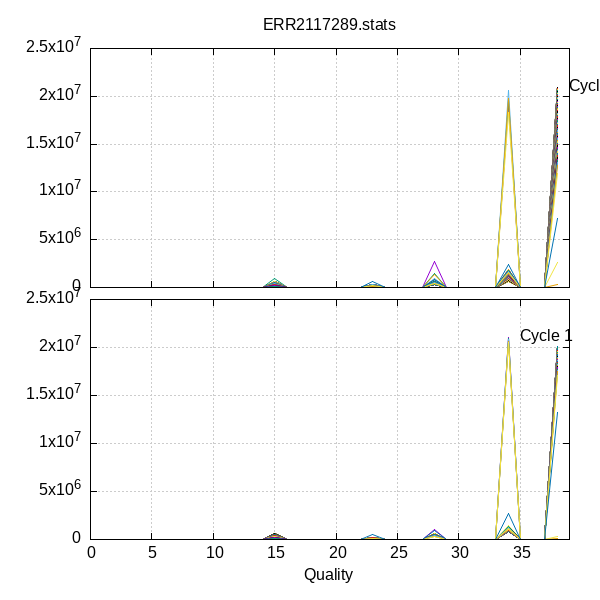 
            set terminal png size 600,600 truecolor
            set output "ERR2117289-quals3.png"
            set grid xtics ytics y2tics back lc rgb "#cccccc"
            set multiplot
             set rmargin 0; set lmargin 0; set tmargin 0; set bmargin 0; set origin 0.15,0.52; set size 0.8,0.4
            set title "ERR2117289.stats" noenhanced
            set ylabel "Frequency (fwd reads)"
            set label "Cycle 11" at 38+1,20945833
            unset xlabel
            set xrange [0:39]
            set format x ""
            plot '-' using 1:2:3 with lines linecolor variable title ''
        1	0	1
2	0	1
3	0	1
4	0	1
5	0	1
6	0	1
7	0	1
8	0	1
9	0	1
10	0	1
11	0	1
12	0	1
13	0	1
14	0	1
15	0	1
16	0	1
17	0	1
18	0	1
19	0	1
20	0	1
21	0	1
22	0	1
23	0	1
24	0	1
25	0	1
26	0	1
27	0	1
28	2768711	1
29	0	1
30	0	1
31	0	1
32	0	1
33	0	1
34	19218205	1
35	0	1
36	0	1
37	0	1
38	104	1

1	0	2
2	0	2
3	0	2
4	0	2
5	0	2
6	0	2
7	0	2
8	0	2
9	0	2
10	0	2
11	0	2
12	0	2
13	0	2
14	0	2
15	929356	2
16	0	2
17	0	2
18	0	2
19	0	2
20	0	2
21	0	2
22	0	2
23	0	2
24	0	2
25	0	2
26	0	2
27	0	2
28	1482292	2
29	0	2
30	0	2
31	0	2
32	0	2
33	0	2
34	19573850	2
35	0	2
36	0	2
37	0	2
38	1522	2

1	0	3
2	0	3
3	0	3
4	0	3
5	0	3
6	0	3
7	0	3
8	0	3
9	0	3
10	0	3
11	0	3
12	0	3
13	0	3
14	0	3
15	421146	3
16	0	3
17	0	3
18	0	3
19	0	3
20	0	3
21	0	3
22	0	3
23	2	3
24	0	3
25	0	3
26	0	3
27	0	3
28	968799	3
29	0	3
30	0	3
31	0	3
32	0	3
33	0	3
34	20586673	3
35	0	3
36	0	3
37	0	3
38	10400	3

1	0	4
2	0	4
3	0	4
4	0	4
5	0	4
6	0	4
7	0	4
8	0	4
9	0	4
10	0	4
11	0	4
12	0	4
13	0	4
14	0	4
15	552646	4
16	0	4
17	0	4
18	0	4
19	0	4
20	0	4
21	0	4
22	0	4
23	11	4
24	0	4
25	0	4
26	0	4
27	0	4
28	1360630	4
29	0	4
30	0	4
31	0	4
32	0	4
33	0	4
34	19743896	4
35	0	4
36	0	4
37	0	4
38	329837	4

1	0	5
2	0	5
3	0	5
4	0	5
5	0	5
6	0	5
7	0	5
8	0	5
9	0	5
10	0	5
11	0	5
12	0	5
13	0	5
14	0	5
15	439668	5
16	0	5
17	0	5
18	0	5
19	0	5
20	0	5
21	0	5
22	0	5
23	34	5
24	0	5
25	0	5
26	0	5
27	0	5
28	683034	5
29	0	5
30	0	5
31	0	5
32	0	5
33	0	5
34	18279979	5
35	0	5
36	0	5
37	0	5
38	2584305	5

1	0	6
2	0	6
3	0	6
4	0	6
5	0	6
6	0	6
7	0	6
8	0	6
9	0	6
10	0	6
11	0	6
12	0	6
13	0	6
14	0	6
15	366647	6
16	0	6
17	0	6
18	0	6
19	0	6
20	0	6
21	0	6
22	0	6
23	101	6
24	0	6
25	0	6
26	0	6
27	0	6
28	753970	6
29	0	6
30	0	6
31	0	6
32	0	6
33	0	6
34	1568670	6
35	0	6
36	0	6
37	0	6
38	19297632	6

1	0	7
2	0	7
3	0	7
4	0	7
5	0	7
6	0	7
7	0	7
8	0	7
9	0	7
10	0	7
11	0	7
12	0	7
13	0	7
14	0	7
15	277951	7
16	0	7
17	0	7
18	0	7
19	0	7
20	0	7
21	0	7
22	0	7
23	426	7
24	0	7
25	0	7
26	0	7
27	0	7
28	443846	7
29	0	7
30	0	7
31	0	7
32	0	7
33	0	7
34	1082700	7
35	0	7
36	0	7
37	0	7
38	20182097	7

1	0	8
2	0	8
3	0	8
4	0	8
5	0	8
6	0	8
7	0	8
8	0	8
9	0	8
10	0	8
11	0	8
12	0	8
13	0	8
14	0	8
15	232865	8
16	0	8
17	0	8
18	0	8
19	0	8
20	0	8
21	0	8
22	0	8
23	681	8
24	0	8
25	0	8
26	0	8
27	0	8
28	316239	8
29	0	8
30	0	8
31	0	8
32	0	8
33	0	8
34	729160	8
35	0	8
36	0	8
37	0	8
38	20708075	8

1	0	9
2	0	9
3	0	9
4	0	9
5	0	9
6	0	9
7	0	9
8	0	9
9	0	9
10	0	9
11	0	9
12	0	9
13	0	9
14	0	9
15	213873	9
16	0	9
17	0	9
18	0	9
19	0	9
20	0	9
21	0	9
22	0	9
23	1164	9
24	0	9
25	0	9
26	0	9
27	0	9
28	281872	9
29	0	9
30	0	9
31	0	9
32	0	9
33	0	9
34	630855	9
35	0	9
36	0	9
37	0	9
38	20859256	9

1	0	10
2	0	10
3	0	10
4	0	10
5	0	10
6	0	10
7	0	10
8	0	10
9	0	10
10	0	10
11	0	10
12	0	10
13	0	10
14	0	10
15	216665	10
16	0	10
17	0	10
18	0	10
19	0	10
20	0	10
21	0	10
22	0	10
23	1781	10
24	0	10
25	0	10
26	0	10
27	0	10
28	285793	10
29	0	10
30	0	10
31	0	10
32	0	10
33	0	10
34	609969	10
35	0	10
36	0	10
37	0	10
38	20872812	10

1	0	11
2	0	11
3	0	11
4	0	11
5	0	11
6	0	11
7	0	11
8	0	11
9	0	11
10	0	11
11	0	11
12	0	11
13	0	11
14	0	11
15	196096	11
16	0	11
17	0	11
18	0	11
19	0	11
20	0	11
21	0	11
22	0	11
23	2405	11
24	0	11
25	0	11
26	0	11
27	0	11
28	262857	11
29	0	11
30	0	11
31	0	11
32	0	11
33	0	11
34	579829	11
35	0	11
36	0	11
37	0	11
38	20945833	11

1	0	12
2	0	12
3	0	12
4	0	12
5	0	12
6	0	12
7	0	12
8	0	12
9	0	12
10	0	12
11	0	12
12	0	12
13	0	12
14	0	12
15	200176	12
16	0	12
17	0	12
18	0	12
19	0	12
20	0	12
21	0	12
22	0	12
23	3206	12
24	0	12
25	0	12
26	0	12
27	0	12
28	280217	12
29	0	12
30	0	12
31	0	12
32	0	12
33	0	12
34	584005	12
35	0	12
36	0	12
37	0	12
38	20919416	12

1	0	13
2	0	13
3	0	13
4	0	13
5	0	13
6	0	13
7	0	13
8	0	13
9	0	13
10	0	13
11	0	13
12	0	13
13	0	13
14	0	13
15	203972	13
16	0	13
17	0	13
18	0	13
19	0	13
20	0	13
21	0	13
22	0	13
23	5043	13
24	0	13
25	0	13
26	0	13
27	0	13
28	279139	13
29	0	13
30	0	13
31	0	13
32	0	13
33	0	13
34	603555	13
35	0	13
36	0	13
37	0	13
38	20895311	13

1	0	14
2	0	14
3	0	14
4	0	14
5	0	14
6	0	14
7	0	14
8	0	14
9	0	14
10	0	14
11	0	14
12	0	14
13	0	14
14	0	14
15	197242	14
16	0	14
17	0	14
18	0	14
19	0	14
20	0	14
21	0	14
22	0	14
23	6447	14
24	0	14
25	0	14
26	0	14
27	0	14
28	276819	14
29	0	14
30	0	14
31	0	14
32	0	14
33	0	14
34	581203	14
35	0	14
36	0	14
37	0	14
38	20925309	14

1	0	15
2	0	15
3	0	15
4	0	15
5	0	15
6	0	15
7	0	15
8	0	15
9	0	15
10	0	15
11	0	15
12	0	15
13	0	15
14	0	15
15	196326	15
16	0	15
17	0	15
18	0	15
19	0	15
20	0	15
21	0	15
22	0	15
23	8610	15
24	0	15
25	0	15
26	0	15
27	0	15
28	275463	15
29	0	15
30	0	15
31	0	15
32	0	15
33	0	15
34	585009	15
35	0	15
36	0	15
37	0	15
38	20921612	15

1	0	16
2	0	16
3	0	16
4	0	16
5	0	16
6	0	16
7	0	16
8	0	16
9	0	16
10	0	16
11	0	16
12	0	16
13	0	16
14	0	16
15	206441	16
16	0	16
17	0	16
18	0	16
19	0	16
20	0	16
21	0	16
22	0	16
23	11724	16
24	0	16
25	0	16
26	0	16
27	0	16
28	282192	16
29	0	16
30	0	16
31	0	16
32	0	16
33	0	16
34	603260	16
35	0	16
36	0	16
37	0	16
38	20883403	16

1	0	17
2	0	17
3	0	17
4	0	17
5	0	17
6	0	17
7	0	17
8	0	17
9	0	17
10	0	17
11	0	17
12	0	17
13	0	17
14	0	17
15	201209	17
16	0	17
17	0	17
18	0	17
19	0	17
20	0	17
21	0	17
22	0	17
23	12881	17
24	0	17
25	0	17
26	0	17
27	0	17
28	284329	17
29	0	17
30	0	17
31	0	17
32	0	17
33	0	17
34	593213	17
35	0	17
36	0	17
37	0	17
38	20895388	17

1	0	18
2	0	18
3	0	18
4	0	18
5	0	18
6	0	18
7	0	18
8	0	18
9	0	18
10	0	18
11	0	18
12	0	18
13	0	18
14	0	18
15	203039	18
16	0	18
17	0	18
18	0	18
19	0	18
20	0	18
21	0	18
22	0	18
23	16227	18
24	0	18
25	0	18
26	0	18
27	0	18
28	278347	18
29	0	18
30	0	18
31	0	18
32	0	18
33	0	18
34	584068	18
35	0	18
36	0	18
37	0	18
38	20905339	18

1	0	19
2	0	19
3	0	19
4	0	19
5	0	19
6	0	19
7	0	19
8	0	19
9	0	19
10	0	19
11	0	19
12	0	19
13	0	19
14	0	19
15	201682	19
16	0	19
17	0	19
18	0	19
19	0	19
20	0	19
21	0	19
22	0	19
23	19497	19
24	0	19
25	0	19
26	0	19
27	0	19
28	275359	19
29	0	19
30	0	19
31	0	19
32	0	19
33	0	19
34	581295	19
35	0	19
36	0	19
37	0	19
38	20909187	19

1	0	20
2	0	20
3	0	20
4	0	20
5	0	20
6	0	20
7	0	20
8	0	20
9	0	20
10	0	20
11	0	20
12	0	20
13	0	20
14	0	20
15	205907	20
16	0	20
17	0	20
18	0	20
19	0	20
20	0	20
21	0	20
22	0	20
23	19275	20
24	0	20
25	0	20
26	0	20
27	0	20
28	272920	20
29	0	20
30	0	20
31	0	20
32	0	20
33	0	20
34	579284	20
35	0	20
36	0	20
37	0	20
38	20909634	20

1	0	21
2	0	21
3	0	21
4	0	21
5	0	21
6	0	21
7	0	21
8	0	21
9	0	21
10	0	21
11	0	21
12	0	21
13	0	21
14	0	21
15	202535	21
16	0	21
17	0	21
18	0	21
19	0	21
20	0	21
21	0	21
22	0	21
23	21334	21
24	0	21
25	0	21
26	0	21
27	0	21
28	270398	21
29	0	21
30	0	21
31	0	21
32	0	21
33	0	21
34	577105	21
35	0	21
36	0	21
37	0	21
38	20915648	21

1	0	22
2	0	22
3	0	22
4	0	22
5	0	22
6	0	22
7	0	22
8	0	22
9	0	22
10	0	22
11	0	22
12	0	22
13	0	22
14	0	22
15	210591	22
16	0	22
17	0	22
18	0	22
19	0	22
20	0	22
21	0	22
22	0	22
23	20891	22
24	0	22
25	0	22
26	0	22
27	0	22
28	275561	22
29	0	22
30	0	22
31	0	22
32	0	22
33	0	22
34	584529	22
35	0	22
36	0	22
37	0	22
38	20895448	22

1	0	23
2	0	23
3	0	23
4	0	23
5	0	23
6	0	23
7	0	23
8	0	23
9	0	23
10	0	23
11	0	23
12	0	23
13	0	23
14	0	23
15	222941	23
16	0	23
17	0	23
18	0	23
19	0	23
20	0	23
21	0	23
22	0	23
23	22706	23
24	0	23
25	0	23
26	0	23
27	0	23
28	283536	23
29	0	23
30	0	23
31	0	23
32	0	23
33	0	23
34	600964	23
35	0	23
36	0	23
37	0	23
38	20856873	23

1	0	24
2	0	24
3	0	24
4	0	24
5	0	24
6	0	24
7	0	24
8	0	24
9	0	24
10	0	24
11	0	24
12	0	24
13	0	24
14	0	24
15	214094	24
16	0	24
17	0	24
18	0	24
19	0	24
20	0	24
21	0	24
22	0	24
23	22476	24
24	0	24
25	0	24
26	0	24
27	0	24
28	279595	24
29	0	24
30	0	24
31	0	24
32	0	24
33	0	24
34	590633	24
35	0	24
36	0	24
37	0	24
38	20880222	24

1	0	25
2	0	25
3	0	25
4	0	25
5	0	25
6	0	25
7	0	25
8	0	25
9	0	25
10	0	25
11	0	25
12	0	25
13	0	25
14	0	25
15	224743	25
16	0	25
17	0	25
18	0	25
19	0	25
20	0	25
21	0	25
22	0	25
23	23122	25
24	0	25
25	0	25
26	0	25
27	0	25
28	284444	25
29	0	25
30	0	25
31	0	25
32	0	25
33	0	25
34	597011	25
35	0	25
36	0	25
37	0	25
38	20857700	25

1	0	26
2	0	26
3	0	26
4	0	26
5	0	26
6	0	26
7	0	26
8	0	26
9	0	26
10	0	26
11	0	26
12	0	26
13	0	26
14	0	26
15	238854	26
16	0	26
17	0	26
18	0	26
19	0	26
20	0	26
21	0	26
22	0	26
23	21430	26
24	0	26
25	0	26
26	0	26
27	0	26
28	287456	26
29	0	26
30	0	26
31	0	26
32	0	26
33	0	26
34	599124	26
35	0	26
36	0	26
37	0	26
38	20840156	26

1	0	27
2	0	27
3	0	27
4	0	27
5	0	27
6	0	27
7	0	27
8	0	27
9	0	27
10	0	27
11	0	27
12	0	27
13	0	27
14	0	27
15	240119	27
16	0	27
17	0	27
18	0	27
19	0	27
20	0	27
21	0	27
22	0	27
23	21960	27
24	0	27
25	0	27
26	0	27
27	0	27
28	293487	27
29	0	27
30	0	27
31	0	27
32	0	27
33	0	27
34	600666	27
35	0	27
36	0	27
37	0	27
38	20830788	27

1	0	28
2	0	28
3	0	28
4	0	28
5	0	28
6	0	28
7	0	28
8	0	28
9	0	28
10	0	28
11	0	28
12	0	28
13	0	28
14	0	28
15	243591	28
16	0	28
17	0	28
18	0	28
19	0	28
20	0	28
21	0	28
22	0	28
23	22115	28
24	0	28
25	0	28
26	0	28
27	0	28
28	294920	28
29	0	28
30	0	28
31	0	28
32	0	28
33	0	28
34	605334	28
35	0	28
36	0	28
37	0	28
38	20821060	28

1	0	29
2	0	29
3	0	29
4	0	29
5	0	29
6	0	29
7	0	29
8	0	29
9	0	29
10	0	29
11	0	29
12	0	29
13	0	29
14	0	29
15	248167	29
16	0	29
17	0	29
18	0	29
19	0	29
20	0	29
21	0	29
22	0	29
23	22861	29
24	0	29
25	0	29
26	0	29
27	0	29
28	300113	29
29	0	29
30	0	29
31	0	29
32	0	29
33	0	29
34	615204	29
35	0	29
36	0	29
37	0	29
38	20800675	29

1	0	30
2	0	30
3	0	30
4	0	30
5	0	30
6	0	30
7	0	30
8	0	30
9	0	30
10	0	30
11	0	30
12	0	30
13	0	30
14	0	30
15	251540	30
16	0	30
17	0	30
18	0	30
19	0	30
20	0	30
21	0	30
22	0	30
23	22632	30
24	0	30
25	0	30
26	0	30
27	0	30
28	304018	30
29	0	30
30	0	30
31	0	30
32	0	30
33	0	30
34	614235	30
35	0	30
36	0	30
37	0	30
38	20794595	30

1	0	31
2	0	31
3	0	31
4	0	31
5	0	31
6	0	31
7	0	31
8	0	31
9	0	31
10	0	31
11	0	31
12	0	31
13	0	31
14	0	31
15	254358	31
16	0	31
17	0	31
18	0	31
19	0	31
20	0	31
21	0	31
22	0	31
23	22720	31
24	0	31
25	0	31
26	0	31
27	0	31
28	309364	31
29	0	31
30	0	31
31	0	31
32	0	31
33	0	31
34	619037	31
35	0	31
36	0	31
37	0	31
38	20781541	31

1	0	32
2	0	32
3	0	32
4	0	32
5	0	32
6	0	32
7	0	32
8	0	32
9	0	32
10	0	32
11	0	32
12	0	32
13	0	32
14	0	32
15	260131	32
16	0	32
17	0	32
18	0	32
19	0	32
20	0	32
21	0	32
22	0	32
23	24315	32
24	0	32
25	0	32
26	0	32
27	0	32
28	314258	32
29	0	32
30	0	32
31	0	32
32	0	32
33	0	32
34	625226	32
35	0	32
36	0	32
37	0	32
38	20763090	32

1	0	33
2	0	33
3	0	33
4	0	33
5	0	33
6	0	33
7	0	33
8	0	33
9	0	33
10	0	33
11	0	33
12	0	33
13	0	33
14	0	33
15	264505	33
16	0	33
17	0	33
18	0	33
19	0	33
20	0	33
21	0	33
22	0	33
23	26983	33
24	0	33
25	0	33
26	0	33
27	0	33
28	320302	33
29	0	33
30	0	33
31	0	33
32	0	33
33	0	33
34	642886	33
35	0	33
36	0	33
37	0	33
38	20732344	33

1	0	34
2	0	34
3	0	34
4	0	34
5	0	34
6	0	34
7	0	34
8	0	34
9	0	34
10	0	34
11	0	34
12	0	34
13	0	34
14	0	34
15	269686	34
16	0	34
17	0	34
18	0	34
19	0	34
20	0	34
21	0	34
22	0	34
23	28993	34
24	0	34
25	0	34
26	0	34
27	0	34
28	324005	34
29	0	34
30	0	34
31	0	34
32	0	34
33	0	34
34	654611	34
35	0	34
36	0	34
37	0	34
38	20709725	34

1	0	35
2	0	35
3	0	35
4	0	35
5	0	35
6	0	35
7	0	35
8	0	35
9	0	35
10	0	35
11	0	35
12	0	35
13	0	35
14	0	35
15	272221	35
16	0	35
17	0	35
18	0	35
19	0	35
20	0	35
21	0	35
22	0	35
23	29021	35
24	0	35
25	0	35
26	0	35
27	0	35
28	331560	35
29	0	35
30	0	35
31	0	35
32	0	35
33	0	35
34	663983	35
35	0	35
36	0	35
37	0	35
38	20690235	35

1	0	36
2	0	36
3	0	36
4	0	36
5	0	36
6	0	36
7	0	36
8	0	36
9	0	36
10	0	36
11	0	36
12	0	36
13	0	36
14	0	36
15	271947	36
16	0	36
17	0	36
18	0	36
19	0	36
20	0	36
21	0	36
22	0	36
23	27892	36
24	0	36
25	0	36
26	0	36
27	0	36
28	334380	36
29	0	36
30	0	36
31	0	36
32	0	36
33	0	36
34	670448	36
35	0	36
36	0	36
37	0	36
38	20682353	36

1	0	37
2	0	37
3	0	37
4	0	37
5	0	37
6	0	37
7	0	37
8	0	37
9	0	37
10	0	37
11	0	37
12	0	37
13	0	37
14	0	37
15	281447	37
16	0	37
17	0	37
18	0	37
19	0	37
20	0	37
21	0	37
22	0	37
23	28693	37
24	0	37
25	0	37
26	0	37
27	0	37
28	341085	37
29	0	37
30	0	37
31	0	37
32	0	37
33	0	37
34	671891	37
35	0	37
36	0	37
37	0	37
38	20663904	37

1	0	38
2	0	38
3	0	38
4	0	38
5	0	38
6	0	38
7	0	38
8	0	38
9	0	38
10	0	38
11	0	38
12	0	38
13	0	38
14	0	38
15	289439	38
16	0	38
17	0	38
18	0	38
19	0	38
20	0	38
21	0	38
22	0	38
23	31684	38
24	0	38
25	0	38
26	0	38
27	0	38
28	345805	38
29	0	38
30	0	38
31	0	38
32	0	38
33	0	38
34	681651	38
35	0	38
36	0	38
37	0	38
38	20638441	38

1	0	39
2	0	39
3	0	39
4	0	39
5	0	39
6	0	39
7	0	39
8	0	39
9	0	39
10	0	39
11	0	39
12	0	39
13	0	39
14	0	39
15	299597	39
16	0	39
17	0	39
18	0	39
19	0	39
20	0	39
21	0	39
22	0	39
23	31193	39
24	0	39
25	0	39
26	0	39
27	0	39
28	352797	39
29	0	39
30	0	39
31	0	39
32	0	39
33	0	39
34	703028	39
35	0	39
36	0	39
37	0	39
38	20600405	39

1	0	40
2	0	40
3	0	40
4	0	40
5	0	40
6	0	40
7	0	40
8	0	40
9	0	40
10	0	40
11	0	40
12	0	40
13	0	40
14	0	40
15	293120	40
16	0	40
17	0	40
18	0	40
19	0	40
20	0	40
21	0	40
22	0	40
23	32618	40
24	0	40
25	0	40
26	0	40
27	0	40
28	353717	40
29	0	40
30	0	40
31	0	40
32	0	40
33	0	40
34	709379	40
35	0	40
36	0	40
37	0	40
38	20598186	40

1	0	41
2	0	41
3	0	41
4	0	41
5	0	41
6	0	41
7	0	41
8	0	41
9	0	41
10	0	41
11	0	41
12	0	41
13	0	41
14	0	41
15	291977	41
16	0	41
17	0	41
18	0	41
19	0	41
20	0	41
21	0	41
22	0	41
23	35850	41
24	0	41
25	0	41
26	0	41
27	0	41
28	352797	41
29	0	41
30	0	41
31	0	41
32	0	41
33	0	41
34	708171	41
35	0	41
36	0	41
37	0	41
38	20597726	41

1	0	42
2	0	42
3	0	42
4	0	42
5	0	42
6	0	42
7	0	42
8	0	42
9	0	42
10	0	42
11	0	42
12	0	42
13	0	42
14	0	42
15	305964	42
16	0	42
17	0	42
18	0	42
19	0	42
20	0	42
21	0	42
22	0	42
23	39649	42
24	0	42
25	0	42
26	0	42
27	0	42
28	356319	42
29	0	42
30	0	42
31	0	42
32	0	42
33	0	42
34	726048	42
35	0	42
36	0	42
37	0	42
38	20557969	42

1	0	43
2	0	43
3	0	43
4	0	43
5	0	43
6	0	43
7	0	43
8	0	43
9	0	43
10	0	43
11	0	43
12	0	43
13	0	43
14	0	43
15	309783	43
16	0	43
17	0	43
18	0	43
19	0	43
20	0	43
21	0	43
22	0	43
23	36896	43
24	0	43
25	0	43
26	0	43
27	0	43
28	366228	43
29	0	43
30	0	43
31	0	43
32	0	43
33	0	43
34	740644	43
35	0	43
36	0	43
37	0	43
38	20531844	43

1	0	44
2	0	44
3	0	44
4	0	44
5	0	44
6	0	44
7	0	44
8	0	44
9	0	44
10	0	44
11	0	44
12	0	44
13	0	44
14	0	44
15	318200	44
16	0	44
17	0	44
18	0	44
19	0	44
20	0	44
21	0	44
22	0	44
23	40481	44
24	0	44
25	0	44
26	0	44
27	0	44
28	368331	44
29	0	44
30	0	44
31	0	44
32	0	44
33	0	44
34	755408	44
35	0	44
36	0	44
37	0	44
38	20502339	44

1	0	45
2	0	45
3	0	45
4	0	45
5	0	45
6	0	45
7	0	45
8	0	45
9	0	45
10	0	45
11	0	45
12	0	45
13	0	45
14	0	45
15	314639	45
16	0	45
17	0	45
18	0	45
19	0	45
20	0	45
21	0	45
22	0	45
23	40580	45
24	0	45
25	0	45
26	0	45
27	0	45
28	368571	45
29	0	45
30	0	45
31	0	45
32	0	45
33	0	45
34	756707	45
35	0	45
36	0	45
37	0	45
38	20503609	45

1	0	46
2	0	46
3	0	46
4	0	46
5	0	46
6	0	46
7	0	46
8	0	46
9	0	46
10	0	46
11	0	46
12	0	46
13	0	46
14	0	46
15	324604	46
16	0	46
17	0	46
18	0	46
19	0	46
20	0	46
21	0	46
22	0	46
23	39867	46
24	0	46
25	0	46
26	0	46
27	0	46
28	378073	46
29	0	46
30	0	46
31	0	46
32	0	46
33	0	46
34	771868	46
35	0	46
36	0	46
37	0	46
38	20468808	46

1	0	47
2	0	47
3	0	47
4	0	47
5	0	47
6	0	47
7	0	47
8	0	47
9	0	47
10	0	47
11	0	47
12	0	47
13	0	47
14	0	47
15	327042	47
16	0	47
17	0	47
18	0	47
19	0	47
20	0	47
21	0	47
22	0	47
23	38042	47
24	0	47
25	0	47
26	0	47
27	0	47
28	379187	47
29	0	47
30	0	47
31	0	47
32	0	47
33	0	47
34	767322	47
35	0	47
36	0	47
37	0	47
38	20470756	47

1	0	48
2	0	48
3	0	48
4	0	48
5	0	48
6	0	48
7	0	48
8	0	48
9	0	48
10	0	48
11	0	48
12	0	48
13	0	48
14	0	48
15	326005	48
16	0	48
17	0	48
18	0	48
19	0	48
20	0	48
21	0	48
22	0	48
23	39138	48
24	0	48
25	0	48
26	0	48
27	0	48
28	381828	48
29	0	48
30	0	48
31	0	48
32	0	48
33	0	48
34	783472	48
35	0	48
36	0	48
37	0	48
38	20451130	48

1	0	49
2	0	49
3	0	49
4	0	49
5	0	49
6	0	49
7	0	49
8	0	49
9	0	49
10	0	49
11	0	49
12	0	49
13	0	49
14	0	49
15	329576	49
16	0	49
17	0	49
18	0	49
19	0	49
20	0	49
21	0	49
22	0	49
23	42054	49
24	0	49
25	0	49
26	0	49
27	0	49
28	389042	49
29	0	49
30	0	49
31	0	49
32	0	49
33	0	49
34	793930	49
35	0	49
36	0	49
37	0	49
38	20426146	49

1	0	50
2	0	50
3	0	50
4	0	50
5	0	50
6	0	50
7	0	50
8	0	50
9	0	50
10	0	50
11	0	50
12	0	50
13	0	50
14	0	50
15	339191	50
16	0	50
17	0	50
18	0	50
19	0	50
20	0	50
21	0	50
22	0	50
23	44672	50
24	0	50
25	0	50
26	0	50
27	0	50
28	399133	50
29	0	50
30	0	50
31	0	50
32	0	50
33	0	50
34	816883	50
35	0	50
36	0	50
37	0	50
38	20379890	50

1	0	51
2	0	51
3	0	51
4	0	51
5	0	51
6	0	51
7	0	51
8	0	51
9	0	51
10	0	51
11	0	51
12	0	51
13	0	51
14	0	51
15	348026	51
16	0	51
17	0	51
18	0	51
19	0	51
20	0	51
21	0	51
22	0	51
23	51700	51
24	0	51
25	0	51
26	0	51
27	0	51
28	418836	51
29	0	51
30	0	51
31	0	51
32	0	51
33	0	51
34	860195	51
35	0	51
36	0	51
37	0	51
38	20299924	51

1	0	52
2	0	52
3	0	52
4	0	52
5	0	52
6	0	52
7	0	52
8	0	52
9	0	52
10	0	52
11	0	52
12	0	52
13	0	52
14	0	52
15	353964	52
16	0	52
17	0	52
18	0	52
19	0	52
20	0	52
21	0	52
22	0	52
23	47877	52
24	0	52
25	0	52
26	0	52
27	0	52
28	423571	52
29	0	52
30	0	52
31	0	52
32	0	52
33	0	52
34	860599	52
35	0	52
36	0	52
37	0	52
38	20291559	52

1	0	53
2	0	53
3	0	53
4	0	53
5	0	53
6	0	53
7	0	53
8	0	53
9	0	53
10	0	53
11	0	53
12	0	53
13	0	53
14	0	53
15	360155	53
16	0	53
17	0	53
18	0	53
19	0	53
20	0	53
21	0	53
22	0	53
23	42475	53
24	0	53
25	0	53
26	0	53
27	0	53
28	429407	53
29	0	53
30	0	53
31	0	53
32	0	53
33	0	53
34	857250	53
35	0	53
36	0	53
37	0	53
38	20287089	53

1	0	54
2	0	54
3	0	54
4	0	54
5	0	54
6	0	54
7	0	54
8	0	54
9	0	54
10	0	54
11	0	54
12	0	54
13	0	54
14	0	54
15	373982	54
16	0	54
17	0	54
18	0	54
19	0	54
20	0	54
21	0	54
22	0	54
23	45176	54
24	0	54
25	0	54
26	0	54
27	0	54
28	443169	54
29	0	54
30	0	54
31	0	54
32	0	54
33	0	54
34	911320	54
35	0	54
36	0	54
37	0	54
38	20201385	54

1	0	55
2	0	55
3	0	55
4	0	55
5	0	55
6	0	55
7	0	55
8	0	55
9	0	55
10	0	55
11	0	55
12	0	55
13	0	55
14	0	55
15	404899	55
16	0	55
17	0	55
18	0	55
19	0	55
20	0	55
21	0	55
22	0	55
23	55904	55
24	0	55
25	0	55
26	0	55
27	0	55
28	476693	55
29	0	55
30	0	55
31	0	55
32	0	55
33	0	55
34	988928	55
35	0	55
36	0	55
37	0	55
38	20047212	55

1	0	56
2	0	56
3	0	56
4	0	56
5	0	56
6	0	56
7	0	56
8	0	56
9	0	56
10	0	56
11	0	56
12	0	56
13	0	56
14	0	56
15	427350	56
16	0	56
17	0	56
18	0	56
19	0	56
20	0	56
21	0	56
22	0	56
23	54925	56
24	0	56
25	0	56
26	0	56
27	0	56
28	518598	56
29	0	56
30	0	56
31	0	56
32	0	56
33	0	56
34	1029901	56
35	0	56
36	0	56
37	0	56
38	19938146	56

1	0	57
2	0	57
3	0	57
4	0	57
5	0	57
6	0	57
7	0	57
8	0	57
9	0	57
10	0	57
11	0	57
12	0	57
13	0	57
14	0	57
15	453927	57
16	0	57
17	0	57
18	0	57
19	0	57
20	0	57
21	0	57
22	0	57
23	60628	57
24	0	57
25	0	57
26	0	57
27	0	57
28	551053	57
29	0	57
30	0	57
31	0	57
32	0	57
33	0	57
34	1079357	57
35	0	57
36	0	57
37	0	57
38	19818668	57

1	0	58
2	0	58
3	0	58
4	0	58
5	0	58
6	0	58
7	0	58
8	0	58
9	0	58
10	0	58
11	0	58
12	0	58
13	0	58
14	0	58
15	425262	58
16	0	58
17	0	58
18	0	58
19	0	58
20	0	58
21	0	58
22	0	58
23	60275	58
24	0	58
25	0	58
26	0	58
27	0	58
28	525692	58
29	0	58
30	0	58
31	0	58
32	0	58
33	0	58
34	1067831	58
35	0	58
36	0	58
37	0	58
38	19876814	58

1	0	59
2	0	59
3	0	59
4	0	59
5	0	59
6	0	59
7	0	59
8	0	59
9	0	59
10	0	59
11	0	59
12	0	59
13	0	59
14	0	59
15	433882	59
16	0	59
17	0	59
18	0	59
19	0	59
20	0	59
21	0	59
22	0	59
23	61883	59
24	0	59
25	0	59
26	0	59
27	0	59
28	521308	59
29	0	59
30	0	59
31	0	59
32	0	59
33	0	59
34	1082935	59
35	0	59
36	0	59
37	0	59
38	19847583	59

1	0	60
2	0	60
3	0	60
4	0	60
5	0	60
6	0	60
7	0	60
8	0	60
9	0	60
10	0	60
11	0	60
12	0	60
13	0	60
14	0	60
15	454067	60
16	0	60
17	0	60
18	0	60
19	0	60
20	0	60
21	0	60
22	0	60
23	67575	60
24	0	60
25	0	60
26	0	60
27	0	60
28	541926	60
29	0	60
30	0	60
31	0	60
32	0	60
33	0	60
34	1140388	60
35	0	60
36	0	60
37	0	60
38	19735487	60

1	0	61
2	0	61
3	0	61
4	0	61
5	0	61
6	0	61
7	0	61
8	0	61
9	0	61
10	0	61
11	0	61
12	0	61
13	0	61
14	0	61
15	455432	61
16	0	61
17	0	61
18	0	61
19	0	61
20	0	61
21	0	61
22	0	61
23	71061	61
24	0	61
25	0	61
26	0	61
27	0	61
28	542256	61
29	0	61
30	0	61
31	0	61
32	0	61
33	0	61
34	1143812	61
35	0	61
36	0	61
37	0	61
38	19718599	61

1	0	62
2	0	62
3	0	62
4	0	62
5	0	62
6	0	62
7	0	62
8	0	62
9	0	62
10	0	62
11	0	62
12	0	62
13	0	62
14	0	62
15	453412	62
16	0	62
17	0	62
18	0	62
19	0	62
20	0	62
21	0	62
22	0	62
23	74989	62
24	0	62
25	0	62
26	0	62
27	0	62
28	544588	62
29	0	62
30	0	62
31	0	62
32	0	62
33	0	62
34	1194743	62
35	0	62
36	0	62
37	0	62
38	19654341	62

1	0	63
2	0	63
3	0	63
4	0	63
5	0	63
6	0	63
7	0	63
8	0	63
9	0	63
10	0	63
11	0	63
12	0	63
13	0	63
14	0	63
15	463009	63
16	0	63
17	0	63
18	0	63
19	0	63
20	0	63
21	0	63
22	0	63
23	86511	63
24	0	63
25	0	63
26	0	63
27	0	63
28	554540	63
29	0	63
30	0	63
31	0	63
32	0	63
33	0	63
34	1201505	63
35	0	63
36	0	63
37	0	63
38	19605905	63

1	0	64
2	0	64
3	0	64
4	0	64
5	0	64
6	0	64
7	0	64
8	0	64
9	0	64
10	0	64
11	0	64
12	0	64
13	0	64
14	0	64
15	473902	64
16	0	64
17	0	64
18	0	64
19	0	64
20	0	64
21	0	64
22	0	64
23	88795	64
24	0	64
25	0	64
26	0	64
27	0	64
28	568917	64
29	0	64
30	0	64
31	0	64
32	0	64
33	0	64
34	1258155	64
35	0	64
36	0	64
37	0	64
38	19509954	64

1	0	65
2	0	65
3	0	65
4	0	65
5	0	65
6	0	65
7	0	65
8	0	65
9	0	65
10	0	65
11	0	65
12	0	65
13	0	65
14	0	65
15	476980	65
16	0	65
17	0	65
18	0	65
19	0	65
20	0	65
21	0	65
22	0	65
23	94624	65
24	0	65
25	0	65
26	0	65
27	0	65
28	567277	65
29	0	65
30	0	65
31	0	65
32	0	65
33	0	65
34	1267463	65
35	0	65
36	0	65
37	0	65
38	19480419	65

1	0	66
2	0	66
3	0	66
4	0	66
5	0	66
6	0	66
7	0	66
8	0	66
9	0	66
10	0	66
11	0	66
12	0	66
13	0	66
14	0	66
15	504891	66
16	0	66
17	0	66
18	0	66
19	0	66
20	0	66
21	0	66
22	0	66
23	98988	66
24	0	66
25	0	66
26	0	66
27	0	66
28	584896	66
29	0	66
30	0	66
31	0	66
32	0	66
33	0	66
34	1296803	66
35	0	66
36	0	66
37	0	66
38	19386995	66

1	0	67
2	0	67
3	0	67
4	0	67
5	0	67
6	0	67
7	0	67
8	0	67
9	0	67
10	0	67
11	0	67
12	0	67
13	0	67
14	0	67
15	530919	67
16	0	67
17	0	67
18	0	67
19	0	67
20	0	67
21	0	67
22	0	67
23	110375	67
24	0	67
25	0	67
26	0	67
27	0	67
28	612152	67
29	0	67
30	0	67
31	0	67
32	0	67
33	0	67
34	1337426	67
35	0	67
36	0	67
37	0	67
38	19266186	67

1	0	68
2	0	68
3	0	68
4	0	68
5	0	68
6	0	68
7	0	68
8	0	68
9	0	68
10	0	68
11	0	68
12	0	68
13	0	68
14	0	68
15	519945	68
16	0	68
17	0	68
18	0	68
19	0	68
20	0	68
21	0	68
22	0	68
23	134246	68
24	0	68
25	0	68
26	0	68
27	0	68
28	605648	68
29	0	68
30	0	68
31	0	68
32	0	68
33	0	68
34	1324640	68
35	0	68
36	0	68
37	0	68
38	19256239	68

1	0	69
2	0	69
3	0	69
4	0	69
5	0	69
6	0	69
7	0	69
8	0	69
9	0	69
10	0	69
11	0	69
12	0	69
13	0	69
14	0	69
15	491143	69
16	0	69
17	0	69
18	0	69
19	0	69
20	0	69
21	0	69
22	0	69
23	135435	69
24	0	69
25	0	69
26	0	69
27	0	69
28	579024	69
29	0	69
30	0	69
31	0	69
32	0	69
33	0	69
34	1304152	69
35	0	69
36	0	69
37	0	69
38	19313235	69

1	0	70
2	0	70
3	0	70
4	0	70
5	0	70
6	0	70
7	0	70
8	0	70
9	0	70
10	0	70
11	0	70
12	0	70
13	0	70
14	0	70
15	502588	70
16	0	70
17	0	70
18	0	70
19	0	70
20	0	70
21	0	70
22	0	70
23	137054	70
24	0	70
25	0	70
26	0	70
27	0	70
28	585035	70
29	0	70
30	0	70
31	0	70
32	0	70
33	0	70
34	1303110	70
35	0	70
36	0	70
37	0	70
38	19274956	70

1	0	71
2	0	71
3	0	71
4	0	71
5	0	71
6	0	71
7	0	71
8	0	71
9	0	71
10	0	71
11	0	71
12	0	71
13	0	71
14	0	71
15	527205	71
16	0	71
17	0	71
18	0	71
19	0	71
20	0	71
21	0	71
22	0	71
23	148165	71
24	0	71
25	0	71
26	0	71
27	0	71
28	605784	71
29	0	71
30	0	71
31	0	71
32	0	71
33	0	71
34	1336938	71
35	0	71
36	0	71
37	0	71
38	19160944	71

1	0	72
2	0	72
3	0	72
4	0	72
5	0	72
6	0	72
7	0	72
8	0	72
9	0	72
10	0	72
11	0	72
12	0	72
13	0	72
14	0	72
15	553209	72
16	0	72
17	0	72
18	0	72
19	0	72
20	0	72
21	0	72
22	0	72
23	165364	72
24	0	72
25	0	72
26	0	72
27	0	72
28	626117	72
29	0	72
30	0	72
31	0	72
32	0	72
33	0	72
34	1380569	72
35	0	72
36	0	72
37	0	72
38	19027716	72

1	0	73
2	0	73
3	0	73
4	0	73
5	0	73
6	0	73
7	0	73
8	0	73
9	0	73
10	0	73
11	0	73
12	0	73
13	0	73
14	0	73
15	564930	73
16	0	73
17	0	73
18	0	73
19	0	73
20	0	73
21	0	73
22	0	73
23	172968	73
24	0	73
25	0	73
26	0	73
27	0	73
28	649093	73
29	0	73
30	0	73
31	0	73
32	0	73
33	0	73
34	1408758	73
35	0	73
36	0	73
37	0	73
38	18929028	73

1	0	74
2	0	74
3	0	74
4	0	74
5	0	74
6	0	74
7	0	74
8	0	74
9	0	74
10	0	74
11	0	74
12	0	74
13	0	74
14	0	74
15	578377	74
16	0	74
17	0	74
18	0	74
19	0	74
20	0	74
21	0	74
22	0	74
23	185836	74
24	0	74
25	0	74
26	0	74
27	0	74
28	668302	74
29	0	74
30	0	74
31	0	74
32	0	74
33	0	74
34	1446529	74
35	0	74
36	0	74
37	0	74
38	18814648	74

1	0	75
2	0	75
3	0	75
4	0	75
5	0	75
6	0	75
7	0	75
8	0	75
9	0	75
10	0	75
11	0	75
12	0	75
13	0	75
14	0	75
15	594563	75
16	0	75
17	0	75
18	0	75
19	0	75
20	0	75
21	0	75
22	0	75
23	200730	75
24	0	75
25	0	75
26	0	75
27	0	75
28	683607	75
29	0	75
30	0	75
31	0	75
32	0	75
33	0	75
34	1468088	75
35	0	75
36	0	75
37	0	75
38	18713058	75

1	0	76
2	0	76
3	0	76
4	0	76
5	0	76
6	0	76
7	0	76
8	0	76
9	0	76
10	0	76
11	0	76
12	0	76
13	0	76
14	0	76
15	587358	76
16	0	76
17	0	76
18	0	76
19	0	76
20	0	76
21	0	76
22	0	76
23	201549	76
24	0	76
25	0	76
26	0	76
27	0	76
28	684683	76
29	0	76
30	0	76
31	0	76
32	0	76
33	0	76
34	1461537	76
35	0	76
36	0	76
37	0	76
38	18689999	76

1	0	77
2	0	77
3	0	77
4	0	77
5	0	77
6	0	77
7	0	77
8	0	77
9	0	77
10	0	77
11	0	77
12	0	77
13	0	77
14	0	77
15	621767	77
16	0	77
17	0	77
18	0	77
19	0	77
20	0	77
21	0	77
22	0	77
23	211046	77
24	0	77
25	0	77
26	0	77
27	0	77
28	698893	77
29	0	77
30	0	77
31	0	77
32	0	77
33	0	77
34	1475937	77
35	0	77
36	0	77
37	0	77
38	18579800	77

1	0	78
2	0	78
3	0	78
4	0	78
5	0	78
6	0	78
7	0	78
8	0	78
9	0	78
10	0	78
11	0	78
12	0	78
13	0	78
14	0	78
15	640811	78
16	0	78
17	0	78
18	0	78
19	0	78
20	0	78
21	0	78
22	0	78
23	226612	78
24	0	78
25	0	78
26	0	78
27	0	78
28	717570	78
29	0	78
30	0	78
31	0	78
32	0	78
33	0	78
34	1492803	78
35	0	78
36	0	78
37	0	78
38	18471264	78

1	0	79
2	0	79
3	0	79
4	0	79
5	0	79
6	0	79
7	0	79
8	0	79
9	0	79
10	0	79
11	0	79
12	0	79
13	0	79
14	0	79
15	581690	79
16	0	79
17	0	79
18	0	79
19	0	79
20	0	79
21	0	79
22	0	79
23	222600	79
24	0	79
25	0	79
26	0	79
27	0	79
28	700304	79
29	0	79
30	0	79
31	0	79
32	0	79
33	0	79
34	1503662	79
35	0	79
36	0	79
37	0	79
38	18501963	79

1	0	80
2	0	80
3	0	80
4	0	80
5	0	80
6	0	80
7	0	80
8	0	80
9	0	80
10	0	80
11	0	80
12	0	80
13	0	80
14	0	80
15	595705	80
16	0	80
17	0	80
18	0	80
19	0	80
20	0	80
21	0	80
22	0	80
23	225315	80
24	0	80
25	0	80
26	0	80
27	0	80
28	698783	80
29	0	80
30	0	80
31	0	80
32	0	80
33	0	80
34	1521481	80
35	0	80
36	0	80
37	0	80
38	18425811	80

1	0	81
2	0	81
3	0	81
4	0	81
5	0	81
6	0	81
7	0	81
8	0	81
9	0	81
10	0	81
11	0	81
12	0	81
13	0	81
14	0	81
15	636454	81
16	0	81
17	0	81
18	0	81
19	0	81
20	0	81
21	0	81
22	0	81
23	241751	81
24	0	81
25	0	81
26	0	81
27	0	81
28	729893	81
29	0	81
30	0	81
31	0	81
32	0	81
33	0	81
34	1561413	81
35	0	81
36	0	81
37	0	81
38	18248844	81

1	0	82
2	0	82
3	0	82
4	0	82
5	0	82
6	0	82
7	0	82
8	0	82
9	0	82
10	0	82
11	0	82
12	0	82
13	0	82
14	0	82
15	602447	82
16	0	82
17	0	82
18	0	82
19	0	82
20	0	82
21	0	82
22	0	82
23	236737	82
24	0	82
25	0	82
26	0	82
27	0	82
28	724009	82
29	0	82
30	0	82
31	0	82
32	0	82
33	0	82
34	1574109	82
35	0	82
36	0	82
37	0	82
38	18229648	82

1	0	83
2	0	83
3	0	83
4	0	83
5	0	83
6	0	83
7	0	83
8	0	83
9	0	83
10	0	83
11	0	83
12	0	83
13	0	83
14	0	83
15	613335	83
16	0	83
17	0	83
18	0	83
19	0	83
20	0	83
21	0	83
22	0	83
23	235397	83
24	0	83
25	0	83
26	0	83
27	0	83
28	727057	83
29	0	83
30	0	83
31	0	83
32	0	83
33	0	83
34	1565750	83
35	0	83
36	0	83
37	0	83
38	18169546	83

1	0	84
2	0	84
3	0	84
4	0	84
5	0	84
6	0	84
7	0	84
8	0	84
9	0	84
10	0	84
11	0	84
12	0	84
13	0	84
14	0	84
15	597910	84
16	0	84
17	0	84
18	0	84
19	0	84
20	0	84
21	0	84
22	0	84
23	245336	84
24	0	84
25	0	84
26	0	84
27	0	84
28	725646	84
29	0	84
30	0	84
31	0	84
32	0	84
33	0	84
34	1568336	84
35	0	84
36	0	84
37	0	84
38	18118380	84

1	0	85
2	0	85
3	0	85
4	0	85
5	0	85
6	0	85
7	0	85
8	0	85
9	0	85
10	0	85
11	0	85
12	0	85
13	0	85
14	0	85
15	572988	85
16	0	85
17	0	85
18	0	85
19	0	85
20	0	85
21	0	85
22	0	85
23	241720	85
24	0	85
25	0	85
26	0	85
27	0	85
28	717860	85
29	0	85
30	0	85
31	0	85
32	0	85
33	0	85
34	1578807	85
35	0	85
36	0	85
37	0	85
38	18084649	85

1	0	86
2	0	86
3	0	86
4	0	86
5	0	86
6	0	86
7	0	86
8	0	86
9	0	86
10	0	86
11	0	86
12	0	86
13	0	86
14	0	86
15	583408	86
16	0	86
17	0	86
18	0	86
19	0	86
20	0	86
21	0	86
22	0	86
23	245177	86
24	0	86
25	0	86
26	0	86
27	0	86
28	726629	86
29	0	86
30	0	86
31	0	86
32	0	86
33	0	86
34	1598857	86
35	0	86
36	0	86
37	0	86
38	17978738	86

1	0	87
2	0	87
3	0	87
4	0	87
5	0	87
6	0	87
7	0	87
8	0	87
9	0	87
10	0	87
11	0	87
12	0	87
13	0	87
14	0	87
15	583920	87
16	0	87
17	0	87
18	0	87
19	0	87
20	0	87
21	0	87
22	0	87
23	250389	87
24	0	87
25	0	87
26	0	87
27	0	87
28	733945	87
29	0	87
30	0	87
31	0	87
32	0	87
33	0	87
34	1628808	87
35	0	87
36	0	87
37	0	87
38	17865875	87

1	0	88
2	0	88
3	0	88
4	0	88
5	0	88
6	0	88
7	0	88
8	0	88
9	0	88
10	0	88
11	0	88
12	0	88
13	0	88
14	0	88
15	613949	88
16	0	88
17	0	88
18	0	88
19	0	88
20	0	88
21	0	88
22	0	88
23	264493	88
24	0	88
25	0	88
26	0	88
27	0	88
28	738732	88
29	0	88
30	0	88
31	0	88
32	0	88
33	0	88
34	1651074	88
35	0	88
36	0	88
37	0	88
38	17714141	88

1	0	89
2	0	89
3	0	89
4	0	89
5	0	89
6	0	89
7	0	89
8	0	89
9	0	89
10	0	89
11	0	89
12	0	89
13	0	89
14	0	89
15	604589	89
16	0	89
17	0	89
18	0	89
19	0	89
20	0	89
21	0	89
22	0	89
23	283189	89
24	0	89
25	0	89
26	0	89
27	0	89
28	748492	89
29	0	89
30	0	89
31	0	89
32	0	89
33	0	89
34	1674945	89
35	0	89
36	0	89
37	0	89
38	17584869	89

1	0	90
2	0	90
3	0	90
4	0	90
5	0	90
6	0	90
7	0	90
8	0	90
9	0	90
10	0	90
11	0	90
12	0	90
13	0	90
14	0	90
15	621201	90
16	0	90
17	0	90
18	0	90
19	0	90
20	0	90
21	0	90
22	0	90
23	280115	90
24	0	90
25	0	90
26	0	90
27	0	90
28	757980	90
29	0	90
30	0	90
31	0	90
32	0	90
33	0	90
34	1672543	90
35	0	90
36	0	90
37	0	90
38	17468767	90

1	0	91
2	0	91
3	0	91
4	0	91
5	0	91
6	0	91
7	0	91
8	0	91
9	0	91
10	0	91
11	0	91
12	0	91
13	0	91
14	0	91
15	657399	91
16	0	91
17	0	91
18	0	91
19	0	91
20	0	91
21	0	91
22	0	91
23	298256	91
24	0	91
25	0	91
26	0	91
27	0	91
28	784911	91
29	0	91
30	0	91
31	0	91
32	0	91
33	0	91
34	1680657	91
35	0	91
36	0	91
37	0	91
38	17282148	91

1	0	92
2	0	92
3	0	92
4	0	92
5	0	92
6	0	92
7	0	92
8	0	92
9	0	92
10	0	92
11	0	92
12	0	92
13	0	92
14	0	92
15	663280	92
16	0	92
17	0	92
18	0	92
19	0	92
20	0	92
21	0	92
22	0	92
23	309467	92
24	0	92
25	0	92
26	0	92
27	0	92
28	786458	92
29	0	92
30	0	92
31	0	92
32	0	92
33	0	92
34	1709913	92
35	0	92
36	0	92
37	0	92
38	17138062	92

1	0	93
2	0	93
3	0	93
4	0	93
5	0	93
6	0	93
7	0	93
8	0	93
9	0	93
10	0	93
11	0	93
12	0	93
13	0	93
14	0	93
15	598497	93
16	0	93
17	0	93
18	0	93
19	0	93
20	0	93
21	0	93
22	0	93
23	303369	93
24	0	93
25	0	93
26	0	93
27	0	93
28	760406	93
29	0	93
30	0	93
31	0	93
32	0	93
33	0	93
34	1705980	93
35	0	93
36	0	93
37	0	93
38	17145097	93

1	0	94
2	0	94
3	0	94
4	0	94
5	0	94
6	0	94
7	0	94
8	0	94
9	0	94
10	0	94
11	0	94
12	0	94
13	0	94
14	0	94
15	583325	94
16	0	94
17	0	94
18	0	94
19	0	94
20	0	94
21	0	94
22	0	94
23	286181	94
24	0	94
25	0	94
26	0	94
27	0	94
28	745406	94
29	0	94
30	0	94
31	0	94
32	0	94
33	0	94
34	1695221	94
35	0	94
36	0	94
37	0	94
38	17096369	94

1	0	95
2	0	95
3	0	95
4	0	95
5	0	95
6	0	95
7	0	95
8	0	95
9	0	95
10	0	95
11	0	95
12	0	95
13	0	95
14	0	95
15	602070	95
16	0	95
17	0	95
18	0	95
19	0	95
20	0	95
21	0	95
22	0	95
23	289932	95
24	0	95
25	0	95
26	0	95
27	0	95
28	759646	95
29	0	95
30	0	95
31	0	95
32	0	95
33	0	95
34	1699070	95
35	0	95
36	0	95
37	0	95
38	16943220	95

1	0	96
2	0	96
3	0	96
4	0	96
5	0	96
6	0	96
7	0	96
8	0	96
9	0	96
10	0	96
11	0	96
12	0	96
13	0	96
14	0	96
15	612307	96
16	0	96
17	0	96
18	0	96
19	0	96
20	0	96
21	0	96
22	0	96
23	307808	96
24	0	96
25	0	96
26	0	96
27	0	96
28	753853	96
29	0	96
30	0	96
31	0	96
32	0	96
33	0	96
34	1727556	96
35	0	96
36	0	96
37	0	96
38	16780806	96

1	0	97
2	0	97
3	0	97
4	0	97
5	0	97
6	0	97
7	0	97
8	0	97
9	0	97
10	0	97
11	0	97
12	0	97
13	0	97
14	0	97
15	595441	97
16	0	97
17	0	97
18	0	97
19	0	97
20	0	97
21	0	97
22	0	97
23	304748	97
24	0	97
25	0	97
26	0	97
27	0	97
28	769774	97
29	0	97
30	0	97
31	0	97
32	0	97
33	0	97
34	1738507	97
35	0	97
36	0	97
37	0	97
38	16662276	97

1	0	98
2	0	98
3	0	98
4	0	98
5	0	98
6	0	98
7	0	98
8	0	98
9	0	98
10	0	98
11	0	98
12	0	98
13	0	98
14	0	98
15	601256	98
16	0	98
17	0	98
18	0	98
19	0	98
20	0	98
21	0	98
22	0	98
23	310072	98
24	0	98
25	0	98
26	0	98
27	0	98
28	770669	98
29	0	98
30	0	98
31	0	98
32	0	98
33	0	98
34	1757091	98
35	0	98
36	0	98
37	0	98
38	16515997	98

1	0	99
2	0	99
3	0	99
4	0	99
5	0	99
6	0	99
7	0	99
8	0	99
9	0	99
10	0	99
11	0	99
12	0	99
13	0	99
14	0	99
15	598087	99
16	0	99
17	0	99
18	0	99
19	0	99
20	0	99
21	0	99
22	0	99
23	313115	99
24	0	99
25	0	99
26	0	99
27	0	99
28	768502	99
29	0	99
30	0	99
31	0	99
32	0	99
33	0	99
34	1760058	99
35	0	99
36	0	99
37	0	99
38	16395882	99

1	0	100
2	0	100
3	0	100
4	0	100
5	0	100
6	0	100
7	0	100
8	0	100
9	0	100
10	0	100
11	0	100
12	0	100
13	0	100
14	0	100
15	605823	100
16	0	100
17	0	100
18	0	100
19	0	100
20	0	100
21	0	100
22	0	100
23	315311	100
24	0	100
25	0	100
26	0	100
27	0	100
28	775934	100
29	0	100
30	0	100
31	0	100
32	0	100
33	0	100
34	1770532	100
35	0	100
36	0	100
37	0	100
38	16248492	100

1	0	101
2	0	101
3	0	101
4	0	101
5	0	101
6	0	101
7	0	101
8	0	101
9	0	101
10	0	101
11	0	101
12	0	101
13	0	101
14	0	101
15	579301	101
16	0	101
17	0	101
18	0	101
19	0	101
20	0	101
21	0	101
22	0	101
23	318214	101
24	0	101
25	0	101
26	0	101
27	0	101
28	751603	101
29	0	101
30	0	101
31	0	101
32	0	101
33	0	101
34	1790593	101
35	0	101
36	0	101
37	0	101
38	16156086	101

1	0	102
2	0	102
3	0	102
4	0	102
5	0	102
6	0	102
7	0	102
8	0	102
9	0	102
10	0	102
11	0	102
12	0	102
13	0	102
14	0	102
15	553192	102
16	0	102
17	0	102
18	0	102
19	0	102
20	0	102
21	0	102
22	0	102
23	309502	102
24	0	102
25	0	102
26	0	102
27	0	102
28	748754	102
29	0	102
30	0	102
31	0	102
32	0	102
33	0	102
34	1794202	102
35	0	102
36	0	102
37	0	102
38	16069555	102

1	0	103
2	0	103
3	0	103
4	0	103
5	0	103
6	0	103
7	0	103
8	0	103
9	0	103
10	0	103
11	0	103
12	0	103
13	0	103
14	0	103
15	551840	103
16	0	103
17	0	103
18	0	103
19	0	103
20	0	103
21	0	103
22	0	103
23	301999	103
24	0	103
25	0	103
26	0	103
27	0	103
28	749936	103
29	0	103
30	0	103
31	0	103
32	0	103
33	0	103
34	1799848	103
35	0	103
36	0	103
37	0	103
38	15941175	103

1	0	104
2	0	104
3	0	104
4	0	104
5	0	104
6	0	104
7	0	104
8	0	104
9	0	104
10	0	104
11	0	104
12	0	104
13	0	104
14	0	104
15	565335	104
16	0	104
17	0	104
18	0	104
19	0	104
20	0	104
21	0	104
22	0	104
23	316341	104
24	0	104
25	0	104
26	0	104
27	0	104
28	750224	104
29	0	104
30	0	104
31	0	104
32	0	104
33	0	104
34	1784102	104
35	0	104
36	0	104
37	0	104
38	15781979	104

1	0	105
2	0	105
3	0	105
4	0	105
5	0	105
6	0	105
7	0	105
8	0	105
9	0	105
10	0	105
11	0	105
12	0	105
13	0	105
14	0	105
15	557100	105
16	0	105
17	0	105
18	0	105
19	0	105
20	0	105
21	0	105
22	0	105
23	335098	105
24	0	105
25	0	105
26	0	105
27	0	105
28	744416	105
29	0	105
30	0	105
31	0	105
32	0	105
33	0	105
34	1760523	105
35	0	105
36	0	105
37	0	105
38	15660677	105

1	0	106
2	0	106
3	0	106
4	0	106
5	0	106
6	0	106
7	0	106
8	0	106
9	0	106
10	0	106
11	0	106
12	0	106
13	0	106
14	0	106
15	537702	106
16	0	106
17	0	106
18	0	106
19	0	106
20	0	106
21	0	106
22	0	106
23	330934	106
24	0	106
25	0	106
26	0	106
27	0	106
28	739976	106
29	0	106
30	0	106
31	0	106
32	0	106
33	0	106
34	1750666	106
35	0	106
36	0	106
37	0	106
38	15562737	106

1	0	107
2	0	107
3	0	107
4	0	107
5	0	107
6	0	107
7	0	107
8	0	107
9	0	107
10	0	107
11	0	107
12	0	107
13	0	107
14	0	107
15	466523	107
16	0	107
17	0	107
18	0	107
19	0	107
20	0	107
21	0	107
22	0	107
23	297507	107
24	0	107
25	0	107
26	0	107
27	0	107
28	692705	107
29	0	107
30	0	107
31	0	107
32	0	107
33	0	107
34	1740511	107
35	0	107
36	0	107
37	0	107
38	15601674	107

1	0	108
2	0	108
3	0	108
4	0	108
5	0	108
6	0	108
7	0	108
8	0	108
9	0	108
10	0	108
11	0	108
12	0	108
13	0	108
14	0	108
15	505791	108
16	0	108
17	0	108
18	0	108
19	0	108
20	0	108
21	0	108
22	0	108
23	297628	108
24	0	108
25	0	108
26	0	108
27	0	108
28	709424	108
29	0	108
30	0	108
31	0	108
32	0	108
33	0	108
34	1736149	108
35	0	108
36	0	108
37	0	108
38	15399234	108

1	0	109
2	0	109
3	0	109
4	0	109
5	0	109
6	0	109
7	0	109
8	0	109
9	0	109
10	0	109
11	0	109
12	0	109
13	0	109
14	0	109
15	489389	109
16	0	109
17	0	109
18	0	109
19	0	109
20	0	109
21	0	109
22	0	109
23	313337	109
24	0	109
25	0	109
26	0	109
27	0	109
28	696236	109
29	0	109
30	0	109
31	0	109
32	0	109
33	0	109
34	1755740	109
35	0	109
36	0	109
37	0	109
38	15248228	109

1	0	110
2	0	110
3	0	110
4	0	110
5	0	110
6	0	110
7	0	110
8	0	110
9	0	110
10	0	110
11	0	110
12	0	110
13	0	110
14	0	110
15	503660	110
16	0	110
17	0	110
18	0	110
19	0	110
20	0	110
21	0	110
22	0	110
23	314968	110
24	0	110
25	0	110
26	0	110
27	0	110
28	712180	110
29	0	110
30	0	110
31	0	110
32	0	110
33	0	110
34	1798633	110
35	0	110
36	0	110
37	0	110
38	15020699	110

1	0	111
2	0	111
3	0	111
4	0	111
5	0	111
6	0	111
7	0	111
8	0	111
9	0	111
10	0	111
11	0	111
12	0	111
13	0	111
14	0	111
15	462523	111
16	0	111
17	0	111
18	0	111
19	0	111
20	0	111
21	0	111
22	0	111
23	309365	111
24	0	111
25	0	111
26	0	111
27	0	111
28	693451	111
29	0	111
30	0	111
31	0	111
32	0	111
33	0	111
34	1811205	111
35	0	111
36	0	111
37	0	111
38	14928076	111

1	0	112
2	0	112
3	0	112
4	0	112
5	0	112
6	0	112
7	0	112
8	0	112
9	0	112
10	0	112
11	0	112
12	0	112
13	0	112
14	0	112
15	443083	112
16	0	112
17	0	112
18	0	112
19	0	112
20	0	112
21	0	112
22	0	112
23	293817	112
24	0	112
25	0	112
26	0	112
27	0	112
28	688573	112
29	0	112
30	0	112
31	0	112
32	0	112
33	0	112
34	1806422	112
35	0	112
36	0	112
37	0	112
38	14829699	112

1	0	113
2	0	113
3	0	113
4	0	113
5	0	113
6	0	113
7	0	113
8	0	113
9	0	113
10	0	113
11	0	113
12	0	113
13	0	113
14	0	113
15	438949	113
16	0	113
17	0	113
18	0	113
19	0	113
20	0	113
21	0	113
22	0	113
23	301375	113
24	0	113
25	0	113
26	0	113
27	0	113
28	693896	113
29	0	113
30	0	113
31	0	113
32	0	113
33	0	113
34	1842905	113
35	0	113
36	0	113
37	0	113
38	14623915	113

1	0	114
2	0	114
3	0	114
4	0	114
5	0	114
6	0	114
7	0	114
8	0	114
9	0	114
10	0	114
11	0	114
12	0	114
13	0	114
14	0	114
15	419811	114
16	0	114
17	0	114
18	0	114
19	0	114
20	0	114
21	0	114
22	0	114
23	291705	114
24	0	114
25	0	114
26	0	114
27	0	114
28	704316	114
29	0	114
30	0	114
31	0	114
32	0	114
33	0	114
34	1888650	114
35	0	114
36	0	114
37	0	114
38	14434442	114

1	0	115
2	0	115
3	0	115
4	0	115
5	0	115
6	0	115
7	0	115
8	0	115
9	0	115
10	0	115
11	0	115
12	0	115
13	0	115
14	0	115
15	397172	115
16	0	115
17	0	115
18	0	115
19	0	115
20	0	115
21	0	115
22	0	115
23	272216	115
24	0	115
25	0	115
26	0	115
27	0	115
28	680730	115
29	0	115
30	0	115
31	0	115
32	0	115
33	0	115
34	1868700	115
35	0	115
36	0	115
37	0	115
38	14354979	115

1	0	116
2	0	116
3	0	116
4	0	116
5	0	116
6	0	116
7	0	116
8	0	116
9	0	116
10	0	116
11	0	116
12	0	116
13	0	116
14	0	116
15	361546	116
16	0	116
17	0	116
18	0	116
19	0	116
20	0	116
21	0	116
22	0	116
23	259912	116
24	0	116
25	0	116
26	0	116
27	0	116
28	664670	116
29	0	116
30	0	116
31	0	116
32	0	116
33	0	116
34	1834833	116
35	0	116
36	0	116
37	0	116
38	14268567	116

1	0	117
2	0	117
3	0	117
4	0	117
5	0	117
6	0	117
7	0	117
8	0	117
9	0	117
10	0	117
11	0	117
12	0	117
13	0	117
14	0	117
15	307911	117
16	0	117
17	0	117
18	0	117
19	0	117
20	0	117
21	0	117
22	0	117
23	241984	117
24	0	117
25	0	117
26	0	117
27	0	117
28	646288	117
29	0	117
30	0	117
31	0	117
32	0	117
33	0	117
34	1807230	117
35	0	117
36	0	117
37	0	117
38	14198859	117

1	0	118
2	0	118
3	0	118
4	0	118
5	0	118
6	0	118
7	0	118
8	0	118
9	0	118
10	0	118
11	0	118
12	0	118
13	0	118
14	0	118
15	283941	118
16	0	118
17	0	118
18	0	118
19	0	118
20	0	118
21	0	118
22	0	118
23	229228	118
24	0	118
25	0	118
26	0	118
27	0	118
28	639575	118
29	0	118
30	0	118
31	0	118
32	0	118
33	0	118
34	1784068	118
35	0	118
36	0	118
37	0	118
38	14039743	118

1	0	119
2	0	119
3	0	119
4	0	119
5	0	119
6	0	119
7	0	119
8	0	119
9	0	119
10	0	119
11	0	119
12	0	119
13	0	119
14	0	119
15	266605	119
16	0	119
17	0	119
18	0	119
19	0	119
20	0	119
21	0	119
22	0	119
23	227941	119
24	0	119
25	0	119
26	0	119
27	0	119
28	654677	119
29	0	119
30	0	119
31	0	119
32	0	119
33	0	119
34	1801240	119
35	0	119
36	0	119
37	0	119
38	13785490	119

1	0	120
2	0	120
3	0	120
4	0	120
5	0	120
6	0	120
7	0	120
8	0	120
9	0	120
10	0	120
11	0	120
12	0	120
13	0	120
14	0	120
15	242959	120
16	0	120
17	0	120
18	0	120
19	0	120
20	0	120
21	0	120
22	0	120
23	215848	120
24	0	120
25	0	120
26	0	120
27	0	120
28	630628	120
29	0	120
30	0	120
31	0	120
32	0	120
33	0	120
34	1780155	120
35	0	120
36	0	120
37	0	120
38	13621901	120

1	0	121
2	0	121
3	0	121
4	0	121
5	0	121
6	0	121
7	0	121
8	0	121
9	0	121
10	0	121
11	0	121
12	0	121
13	0	121
14	0	121
15	207961	121
16	0	121
17	0	121
18	0	121
19	0	121
20	0	121
21	0	121
22	0	121
23	201770	121
24	0	121
25	0	121
26	0	121
27	0	121
28	605895	121
29	0	121
30	0	121
31	0	121
32	0	121
33	0	121
34	1768298	121
35	0	121
36	0	121
37	0	121
38	13426115	121

1	0	122
2	0	122
3	0	122
4	0	122
5	0	122
6	0	122
7	0	122
8	0	122
9	0	122
10	0	122
11	0	122
12	0	122
13	0	122
14	0	122
15	108964	122
16	0	122
17	0	122
18	0	122
19	0	122
20	0	122
21	0	122
22	0	122
23	177149	122
24	0	122
25	0	122
26	0	122
27	0	122
28	584353	122
29	0	122
30	0	122
31	0	122
32	0	122
33	0	122
34	1727901	122
35	0	122
36	0	122
37	0	122
38	13237183	122

1	0	123
2	0	123
3	0	123
4	0	123
5	0	123
6	0	123
7	0	123
8	0	123
9	0	123
10	0	123
11	0	123
12	0	123
13	0	123
14	0	123
15	0	123
16	0	123
17	0	123
18	0	123
19	0	123
20	0	123
21	0	123
22	0	123
23	124755	123
24	0	123
25	0	123
26	0	123
27	0	123
28	519236	123
29	0	123
30	0	123
31	0	123
32	0	123
33	0	123
34	1625135	123
35	0	123
36	0	123
37	0	123
38	13107131	123

1	0	124
2	0	124
3	0	124
4	0	124
5	0	124
6	0	124
7	0	124
8	0	124
9	0	124
10	0	124
11	0	124
12	0	124
13	0	124
14	0	124
15	0	124
16	0	124
17	0	124
18	0	124
19	0	124
20	0	124
21	0	124
22	0	124
23	117548	124
24	0	124
25	0	124
26	0	124
27	0	124
28	449880	124
29	0	124
30	0	124
31	0	124
32	0	124
33	0	124
34	1500115	124
35	0	124
36	0	124
37	0	124
38	12801965	124

1	0	125
2	0	125
3	0	125
4	0	125
5	0	125
6	0	125
7	0	125
8	0	125
9	0	125
10	0	125
11	0	125
12	0	125
13	0	125
14	0	125
15	0	125
16	0	125
17	0	125
18	0	125
19	0	125
20	0	125
21	0	125
22	0	125
23	157456	125
24	0	125
25	0	125
26	0	125
27	0	125
28	401363	125
29	0	125
30	0	125
31	0	125
32	0	125
33	0	125
34	1527385	125
35	0	125
36	0	125
37	0	125
38	11928204	125

1	0	126
2	0	126
3	0	126
4	0	126
5	0	126
6	0	126
7	0	126
8	0	126
9	0	126
10	0	126
11	0	126
12	0	126
13	0	126
14	0	126
15	0	126
16	0	126
17	0	126
18	0	126
19	0	126
20	0	126
21	0	126
22	0	126
23	640306	126
24	0	126
25	0	126
26	0	126
27	0	126
28	865275	126
29	0	126
30	0	126
31	0	126
32	0	126
33	0	126
34	2372139	126
35	0	126
36	0	126
37	0	126
38	7216449	126

end

                set origin 0.15,0.1
                set size 0.8,0.4
                unset title
                unset format
                set xtics
                set xlabel "Quality"
                unset label
                set label "Cycle 1" at 34+1,20990564
                set ylabel "Frequency (rev reads)"
                plot '-' using 1:2:3 with lines linecolor variable title ''
            1	0	1
2	0	1
3	0	1
4	0	1
5	0	1
6	0	1
7	0	1
8	0	1
9	0	1
10	0	1
11	0	1
12	0	1
13	0	1
14	0	1
15	0	1
16	0	1
17	0	1
18	0	1
19	0	1
20	0	1
21	0	1
22	0	1
23	97	1
24	0	1
25	0	1
26	0	1
27	0	1
28	995657	1
29	0	1
30	0	1
31	0	1
32	0	1
33	0	1
34	20990564	1
35	0	1
36	0	1
37	0	1
38	702	1

1	0	2
2	0	2
3	0	2
4	0	2
5	0	2
6	0	2
7	0	2
8	0	2
9	0	2
10	0	2
11	0	2
12	0	2
13	0	2
14	0	2
15	566791	2
16	0	2
17	0	2
18	0	2
19	0	2
20	0	2
21	0	2
22	0	2
23	53	2
24	0	2
25	0	2
26	0	2
27	0	2
28	529464	2
29	0	2
30	0	2
31	0	2
32	0	2
33	0	2
34	20885853	2
35	0	2
36	0	2
37	0	2
38	4859	2

1	0	3
2	0	3
3	0	3
4	0	3
5	0	3
6	0	3
7	0	3
8	0	3
9	0	3
10	0	3
11	0	3
12	0	3
13	0	3
14	0	3
15	571300	3
16	0	3
17	0	3
18	0	3
19	0	3
20	0	3
21	0	3
22	0	3
23	74	3
24	0	3
25	0	3
26	0	3
27	0	3
28	577077	3
29	0	3
30	0	3
31	0	3
32	0	3
33	0	3
34	20823220	3
35	0	3
36	0	3
37	0	3
38	15349	3

1	0	4
2	0	4
3	0	4
4	0	4
5	0	4
6	0	4
7	0	4
8	0	4
9	0	4
10	0	4
11	0	4
12	0	4
13	0	4
14	0	4
15	634989	4
16	0	4
17	0	4
18	0	4
19	0	4
20	0	4
21	0	4
22	0	4
23	123	4
24	0	4
25	0	4
26	0	4
27	0	4
28	621338	4
29	0	4
30	0	4
31	0	4
32	0	4
33	0	4
34	20674973	4
35	0	4
36	0	4
37	0	4
38	55597	4

1	0	5
2	0	5
3	0	5
4	0	5
5	0	5
6	0	5
7	0	5
8	0	5
9	0	5
10	0	5
11	0	5
12	0	5
13	0	5
14	0	5
15	566427	5
16	0	5
17	0	5
18	0	5
19	0	5
20	0	5
21	0	5
22	0	5
23	234	5
24	0	5
25	0	5
26	0	5
27	0	5
28	595941	5
29	0	5
30	0	5
31	0	5
32	0	5
33	0	5
34	20517067	5
35	0	5
36	0	5
37	0	5
38	307351	5

1	0	6
2	0	6
3	0	6
4	0	6
5	0	6
6	0	6
7	0	6
8	0	6
9	0	6
10	0	6
11	0	6
12	0	6
13	0	6
14	0	6
15	584542	6
16	0	6
17	0	6
18	0	6
19	0	6
20	0	6
21	0	6
22	0	6
23	668	6
24	0	6
25	0	6
26	0	6
27	0	6
28	622475	6
29	0	6
30	0	6
31	0	6
32	0	6
33	0	6
34	1014475	6
35	0	6
36	0	6
37	0	6
38	19764860	6

1	0	7
2	0	7
3	0	7
4	0	7
5	0	7
6	0	7
7	0	7
8	0	7
9	0	7
10	0	7
11	0	7
12	0	7
13	0	7
14	0	7
15	577465	7
16	0	7
17	0	7
18	0	7
19	0	7
20	0	7
21	0	7
22	0	7
23	1469	7
24	0	7
25	0	7
26	0	7
27	0	7
28	592097	7
29	0	7
30	0	7
31	0	7
32	0	7
33	0	7
34	983804	7
35	0	7
36	0	7
37	0	7
38	19832185	7

1	0	8
2	0	8
3	0	8
4	0	8
5	0	8
6	0	8
7	0	8
8	0	8
9	0	8
10	0	8
11	0	8
12	0	8
13	0	8
14	0	8
15	578116	8
16	0	8
17	0	8
18	0	8
19	0	8
20	0	8
21	0	8
22	0	8
23	2794	8
24	0	8
25	0	8
26	0	8
27	0	8
28	573338	8
29	0	8
30	0	8
31	0	8
32	0	8
33	0	8
34	949702	8
35	0	8
36	0	8
37	0	8
38	19883070	8

1	0	9
2	0	9
3	0	9
4	0	9
5	0	9
6	0	9
7	0	9
8	0	9
9	0	9
10	0	9
11	0	9
12	0	9
13	0	9
14	0	9
15	585098	9
16	0	9
17	0	9
18	0	9
19	0	9
20	0	9
21	0	9
22	0	9
23	3879	9
24	0	9
25	0	9
26	0	9
27	0	9
28	588394	9
29	0	9
30	0	9
31	0	9
32	0	9
33	0	9
34	971743	9
35	0	9
36	0	9
37	0	9
38	19837906	9

1	0	10
2	0	10
3	0	10
4	0	10
5	0	10
6	0	10
7	0	10
8	0	10
9	0	10
10	0	10
11	0	10
12	0	10
13	0	10
14	0	10
15	614860	10
16	0	10
17	0	10
18	0	10
19	0	10
20	0	10
21	0	10
22	0	10
23	8770	10
24	0	10
25	0	10
26	0	10
27	0	10
28	592547	10
29	0	10
30	0	10
31	0	10
32	0	10
33	0	10
34	977001	10
35	0	10
36	0	10
37	0	10
38	19793842	10

1	0	11
2	0	11
3	0	11
4	0	11
5	0	11
6	0	11
7	0	11
8	0	11
9	0	11
10	0	11
11	0	11
12	0	11
13	0	11
14	0	11
15	600239	11
16	0	11
17	0	11
18	0	11
19	0	11
20	0	11
21	0	11
22	0	11
23	12749	11
24	0	11
25	0	11
26	0	11
27	0	11
28	582043	11
29	0	11
30	0	11
31	0	11
32	0	11
33	0	11
34	965348	11
35	0	11
36	0	11
37	0	11
38	19826641	11

1	0	12
2	0	12
3	0	12
4	0	12
5	0	12
6	0	12
7	0	12
8	0	12
9	0	12
10	0	12
11	0	12
12	0	12
13	0	12
14	0	12
15	573789	12
16	0	12
17	0	12
18	0	12
19	0	12
20	0	12
21	0	12
22	0	12
23	16567	12
24	0	12
25	0	12
26	0	12
27	0	12
28	565992	12
29	0	12
30	0	12
31	0	12
32	0	12
33	0	12
34	956008	12
35	0	12
36	0	12
37	0	12
38	19874664	12

1	0	13
2	0	13
3	0	13
4	0	13
5	0	13
6	0	13
7	0	13
8	0	13
9	0	13
10	0	13
11	0	13
12	0	13
13	0	13
14	0	13
15	640318	13
16	0	13
17	0	13
18	0	13
19	0	13
20	0	13
21	0	13
22	0	13
23	22272	13
24	0	13
25	0	13
26	0	13
27	0	13
28	598154	13
29	0	13
30	0	13
31	0	13
32	0	13
33	0	13
34	994781	13
35	0	13
36	0	13
37	0	13
38	19731495	13

1	0	14
2	0	14
3	0	14
4	0	14
5	0	14
6	0	14
7	0	14
8	0	14
9	0	14
10	0	14
11	0	14
12	0	14
13	0	14
14	0	14
15	594933	14
16	0	14
17	0	14
18	0	14
19	0	14
20	0	14
21	0	14
22	0	14
23	30833	14
24	0	14
25	0	14
26	0	14
27	0	14
28	605798	14
29	0	14
30	0	14
31	0	14
32	0	14
33	0	14
34	1003594	14
35	0	14
36	0	14
37	0	14
38	19751862	14

1	0	15
2	0	15
3	0	15
4	0	15
5	0	15
6	0	15
7	0	15
8	0	15
9	0	15
10	0	15
11	0	15
12	0	15
13	0	15
14	0	15
15	590519	15
16	0	15
17	0	15
18	0	15
19	0	15
20	0	15
21	0	15
22	0	15
23	36873	15
24	0	15
25	0	15
26	0	15
27	0	15
28	584731	15
29	0	15
30	0	15
31	0	15
32	0	15
33	0	15
34	982986	15
35	0	15
36	0	15
37	0	15
38	19791911	15

1	0	16
2	0	16
3	0	16
4	0	16
5	0	16
6	0	16
7	0	16
8	0	16
9	0	16
10	0	16
11	0	16
12	0	16
13	0	16
14	0	16
15	591362	16
16	0	16
17	0	16
18	0	16
19	0	16
20	0	16
21	0	16
22	0	16
23	52224	16
24	0	16
25	0	16
26	0	16
27	0	16
28	579560	16
29	0	16
30	0	16
31	0	16
32	0	16
33	0	16
34	983181	16
35	0	16
36	0	16
37	0	16
38	19780693	16

1	0	17
2	0	17
3	0	17
4	0	17
5	0	17
6	0	17
7	0	17
8	0	17
9	0	17
10	0	17
11	0	17
12	0	17
13	0	17
14	0	17
15	554223	17
16	0	17
17	0	17
18	0	17
19	0	17
20	0	17
21	0	17
22	0	17
23	51846	17
24	0	17
25	0	17
26	0	17
27	0	17
28	550800	17
29	0	17
30	0	17
31	0	17
32	0	17
33	0	17
34	940867	17
35	0	17
36	0	17
37	0	17
38	19889284	17

1	0	18
2	0	18
3	0	18
4	0	18
5	0	18
6	0	18
7	0	18
8	0	18
9	0	18
10	0	18
11	0	18
12	0	18
13	0	18
14	0	18
15	599835	18
16	0	18
17	0	18
18	0	18
19	0	18
20	0	18
21	0	18
22	0	18
23	57156	18
24	0	18
25	0	18
26	0	18
27	0	18
28	569326	18
29	0	18
30	0	18
31	0	18
32	0	18
33	0	18
34	954406	18
35	0	18
36	0	18
37	0	18
38	19806297	18

1	0	19
2	0	19
3	0	19
4	0	19
5	0	19
6	0	19
7	0	19
8	0	19
9	0	19
10	0	19
11	0	19
12	0	19
13	0	19
14	0	19
15	603471	19
16	0	19
17	0	19
18	0	19
19	0	19
20	0	19
21	0	19
22	0	19
23	62940	19
24	0	19
25	0	19
26	0	19
27	0	19
28	568812	19
29	0	19
30	0	19
31	0	19
32	0	19
33	0	19
34	940498	19
35	0	19
36	0	19
37	0	19
38	19811299	19

1	0	20
2	0	20
3	0	20
4	0	20
5	0	20
6	0	20
7	0	20
8	0	20
9	0	20
10	0	20
11	0	20
12	0	20
13	0	20
14	0	20
15	620396	20
16	0	20
17	0	20
18	0	20
19	0	20
20	0	20
21	0	20
22	0	20
23	67097	20
24	0	20
25	0	20
26	0	20
27	0	20
28	573950	20
29	0	20
30	0	20
31	0	20
32	0	20
33	0	20
34	934012	20
35	0	20
36	0	20
37	0	20
38	19791565	20

1	0	21
2	0	21
3	0	21
4	0	21
5	0	21
6	0	21
7	0	21
8	0	21
9	0	21
10	0	21
11	0	21
12	0	21
13	0	21
14	0	21
15	589483	21
16	0	21
17	0	21
18	0	21
19	0	21
20	0	21
21	0	21
22	0	21
23	78029	21
24	0	21
25	0	21
26	0	21
27	0	21
28	594771	21
29	0	21
30	0	21
31	0	21
32	0	21
33	0	21
34	934754	21
35	0	21
36	0	21
37	0	21
38	19789983	21

1	0	22
2	0	22
3	0	22
4	0	22
5	0	22
6	0	22
7	0	22
8	0	22
9	0	22
10	0	22
11	0	22
12	0	22
13	0	22
14	0	22
15	568089	22
16	0	22
17	0	22
18	0	22
19	0	22
20	0	22
21	0	22
22	0	22
23	71701	22
24	0	22
25	0	22
26	0	22
27	0	22
28	570379	22
29	0	22
30	0	22
31	0	22
32	0	22
33	0	22
34	928134	22
35	0	22
36	0	22
37	0	22
38	19848717	22

1	0	23
2	0	23
3	0	23
4	0	23
5	0	23
6	0	23
7	0	23
8	0	23
9	0	23
10	0	23
11	0	23
12	0	23
13	0	23
14	0	23
15	572238	23
16	0	23
17	0	23
18	0	23
19	0	23
20	0	23
21	0	23
22	0	23
23	71238	23
24	0	23
25	0	23
26	0	23
27	0	23
28	561291	23
29	0	23
30	0	23
31	0	23
32	0	23
33	0	23
34	914690	23
35	0	23
36	0	23
37	0	23
38	19867563	23

1	0	24
2	0	24
3	0	24
4	0	24
5	0	24
6	0	24
7	0	24
8	0	24
9	0	24
10	0	24
11	0	24
12	0	24
13	0	24
14	0	24
15	576971	24
16	0	24
17	0	24
18	0	24
19	0	24
20	0	24
21	0	24
22	0	24
23	77039	24
24	0	24
25	0	24
26	0	24
27	0	24
28	570413	24
29	0	24
30	0	24
31	0	24
32	0	24
33	0	24
34	930517	24
35	0	24
36	0	24
37	0	24
38	19832080	24

1	0	25
2	0	25
3	0	25
4	0	25
5	0	25
6	0	25
7	0	25
8	0	25
9	0	25
10	0	25
11	0	25
12	0	25
13	0	25
14	0	25
15	572549	25
16	0	25
17	0	25
18	0	25
19	0	25
20	0	25
21	0	25
22	0	25
23	76143	25
24	0	25
25	0	25
26	0	25
27	0	25
28	565697	25
29	0	25
30	0	25
31	0	25
32	0	25
33	0	25
34	929391	25
35	0	25
36	0	25
37	0	25
38	19843240	25

1	0	26
2	0	26
3	0	26
4	0	26
5	0	26
6	0	26
7	0	26
8	0	26
9	0	26
10	0	26
11	0	26
12	0	26
13	0	26
14	0	26
15	568326	26
16	0	26
17	0	26
18	0	26
19	0	26
20	0	26
21	0	26
22	0	26
23	73354	26
24	0	26
25	0	26
26	0	26
27	0	26
28	565282	26
29	0	26
30	0	26
31	0	26
32	0	26
33	0	26
34	930482	26
35	0	26
36	0	26
37	0	26
38	19849576	26

1	0	27
2	0	27
3	0	27
4	0	27
5	0	27
6	0	27
7	0	27
8	0	27
9	0	27
10	0	27
11	0	27
12	0	27
13	0	27
14	0	27
15	567419	27
16	0	27
17	0	27
18	0	27
19	0	27
20	0	27
21	0	27
22	0	27
23	73596	27
24	0	27
25	0	27
26	0	27
27	0	27
28	564244	27
29	0	27
30	0	27
31	0	27
32	0	27
33	0	27
34	931946	27
35	0	27
36	0	27
37	0	27
38	19849815	27

1	0	28
2	0	28
3	0	28
4	0	28
5	0	28
6	0	28
7	0	28
8	0	28
9	0	28
10	0	28
11	0	28
12	0	28
13	0	28
14	0	28
15	569119	28
16	0	28
17	0	28
18	0	28
19	0	28
20	0	28
21	0	28
22	0	28
23	74756	28
24	0	28
25	0	28
26	0	28
27	0	28
28	562727	28
29	0	28
30	0	28
31	0	28
32	0	28
33	0	28
34	933290	28
35	0	28
36	0	28
37	0	28
38	19847128	28

1	0	29
2	0	29
3	0	29
4	0	29
5	0	29
6	0	29
7	0	29
8	0	29
9	0	29
10	0	29
11	0	29
12	0	29
13	0	29
14	0	29
15	584742	29
16	0	29
17	0	29
18	0	29
19	0	29
20	0	29
21	0	29
22	0	29
23	76555	29
24	0	29
25	0	29
26	0	29
27	0	29
28	563398	29
29	0	29
30	0	29
31	0	29
32	0	29
33	0	29
34	935497	29
35	0	29
36	0	29
37	0	29
38	19826828	29

1	0	30
2	0	30
3	0	30
4	0	30
5	0	30
6	0	30
7	0	30
8	0	30
9	0	30
10	0	30
11	0	30
12	0	30
13	0	30
14	0	30
15	514216	30
16	0	30
17	0	30
18	0	30
19	0	30
20	0	30
21	0	30
22	0	30
23	70378	30
24	0	30
25	0	30
26	0	30
27	0	30
28	563126	30
29	0	30
30	0	30
31	0	30
32	0	30
33	0	30
34	888391	30
35	0	30
36	0	30
37	0	30
38	19950909	30

1	0	31
2	0	31
3	0	31
4	0	31
5	0	31
6	0	31
7	0	31
8	0	31
9	0	31
10	0	31
11	0	31
12	0	31
13	0	31
14	0	31
15	551552	31
16	0	31
17	0	31
18	0	31
19	0	31
20	0	31
21	0	31
22	0	31
23	67469	31
24	0	31
25	0	31
26	0	31
27	0	31
28	536293	31
29	0	31
30	0	31
31	0	31
32	0	31
33	0	31
34	874376	31
35	0	31
36	0	31
37	0	31
38	19957330	31

1	0	32
2	0	32
3	0	32
4	0	32
5	0	32
6	0	32
7	0	32
8	0	32
9	0	32
10	0	32
11	0	32
12	0	32
13	0	32
14	0	32
15	502558	32
16	0	32
17	0	32
18	0	32
19	0	32
20	0	32
21	0	32
22	0	32
23	64310	32
24	0	32
25	0	32
26	0	32
27	0	32
28	550173	32
29	0	32
30	0	32
31	0	32
32	0	32
33	0	32
34	869798	32
35	0	32
36	0	32
37	0	32
38	20000181	32

1	0	33
2	0	33
3	0	33
4	0	33
5	0	33
6	0	33
7	0	33
8	0	33
9	0	33
10	0	33
11	0	33
12	0	33
13	0	33
14	0	33
15	506434	33
16	0	33
17	0	33
18	0	33
19	0	33
20	0	33
21	0	33
22	0	33
23	64339	33
24	0	33
25	0	33
26	0	33
27	0	33
28	518172	33
29	0	33
30	0	33
31	0	33
32	0	33
33	0	33
34	865422	33
35	0	33
36	0	33
37	0	33
38	20032653	33

1	0	34
2	0	34
3	0	34
4	0	34
5	0	34
6	0	34
7	0	34
8	0	34
9	0	34
10	0	34
11	0	34
12	0	34
13	0	34
14	0	34
15	542891	34
16	0	34
17	0	34
18	0	34
19	0	34
20	0	34
21	0	34
22	0	34
23	65564	34
24	0	34
25	0	34
26	0	34
27	0	34
28	521056	34
29	0	34
30	0	34
31	0	34
32	0	34
33	0	34
34	858773	34
35	0	34
36	0	34
37	0	34
38	19998736	34

1	0	35
2	0	35
3	0	35
4	0	35
5	0	35
6	0	35
7	0	35
8	0	35
9	0	35
10	0	35
11	0	35
12	0	35
13	0	35
14	0	35
15	549092	35
16	0	35
17	0	35
18	0	35
19	0	35
20	0	35
21	0	35
22	0	35
23	63503	35
24	0	35
25	0	35
26	0	35
27	0	35
28	526422	35
29	0	35
30	0	35
31	0	35
32	0	35
33	0	35
34	871364	35
35	0	35
36	0	35
37	0	35
38	19976639	35

1	0	36
2	0	36
3	0	36
4	0	36
5	0	36
6	0	36
7	0	36
8	0	36
9	0	36
10	0	36
11	0	36
12	0	36
13	0	36
14	0	36
15	503729	36
16	0	36
17	0	36
18	0	36
19	0	36
20	0	36
21	0	36
22	0	36
23	62770	36
24	0	36
25	0	36
26	0	36
27	0	36
28	553715	36
29	0	36
30	0	36
31	0	36
32	0	36
33	0	36
34	866896	36
35	0	36
36	0	36
37	0	36
38	19999910	36

1	0	37
2	0	37
3	0	37
4	0	37
5	0	37
6	0	37
7	0	37
8	0	37
9	0	37
10	0	37
11	0	37
12	0	37
13	0	37
14	0	37
15	499608	37
16	0	37
17	0	37
18	0	37
19	0	37
20	0	37
21	0	37
22	0	37
23	62648	37
24	0	37
25	0	37
26	0	37
27	0	37
28	526392	37
29	0	37
30	0	37
31	0	37
32	0	37
33	0	37
34	861012	37
35	0	37
36	0	37
37	0	37
38	20037360	37

1	0	38
2	0	38
3	0	38
4	0	38
5	0	38
6	0	38
7	0	38
8	0	38
9	0	38
10	0	38
11	0	38
12	0	38
13	0	38
14	0	38
15	501768	38
16	0	38
17	0	38
18	0	38
19	0	38
20	0	38
21	0	38
22	0	38
23	61481	38
24	0	38
25	0	38
26	0	38
27	0	38
28	508600	38
29	0	38
30	0	38
31	0	38
32	0	38
33	0	38
34	853110	38
35	0	38
36	0	38
37	0	38
38	20062061	38

1	0	39
2	0	39
3	0	39
4	0	39
5	0	39
6	0	39
7	0	39
8	0	39
9	0	39
10	0	39
11	0	39
12	0	39
13	0	39
14	0	39
15	500006	39
16	0	39
17	0	39
18	0	39
19	0	39
20	0	39
21	0	39
22	0	39
23	62238	39
24	0	39
25	0	39
26	0	39
27	0	39
28	511878	39
29	0	39
30	0	39
31	0	39
32	0	39
33	0	39
34	863449	39
35	0	39
36	0	39
37	0	39
38	20049449	39

1	0	40
2	0	40
3	0	40
4	0	40
5	0	40
6	0	40
7	0	40
8	0	40
9	0	40
10	0	40
11	0	40
12	0	40
13	0	40
14	0	40
15	501373	40
16	0	40
17	0	40
18	0	40
19	0	40
20	0	40
21	0	40
22	0	40
23	66887	40
24	0	40
25	0	40
26	0	40
27	0	40
28	512417	40
29	0	40
30	0	40
31	0	40
32	0	40
33	0	40
34	873714	40
35	0	40
36	0	40
37	0	40
38	20032629	40

1	0	41
2	0	41
3	0	41
4	0	41
5	0	41
6	0	41
7	0	41
8	0	41
9	0	41
10	0	41
11	0	41
12	0	41
13	0	41
14	0	41
15	506392	41
16	0	41
17	0	41
18	0	41
19	0	41
20	0	41
21	0	41
22	0	41
23	68275	41
24	0	41
25	0	41
26	0	41
27	0	41
28	509444	41
29	0	41
30	0	41
31	0	41
32	0	41
33	0	41
34	869946	41
35	0	41
36	0	41
37	0	41
38	20031319	41

1	0	42
2	0	42
3	0	42
4	0	42
5	0	42
6	0	42
7	0	42
8	0	42
9	0	42
10	0	42
11	0	42
12	0	42
13	0	42
14	0	42
15	510658	42
16	0	42
17	0	42
18	0	42
19	0	42
20	0	42
21	0	42
22	0	42
23	68166	42
24	0	42
25	0	42
26	0	42
27	0	42
28	515427	42
29	0	42
30	0	42
31	0	42
32	0	42
33	0	42
34	878970	42
35	0	42
36	0	42
37	0	42
38	20010682	42

1	0	43
2	0	43
3	0	43
4	0	43
5	0	43
6	0	43
7	0	43
8	0	43
9	0	43
10	0	43
11	0	43
12	0	43
13	0	43
14	0	43
15	560965	43
16	0	43
17	0	43
18	0	43
19	0	43
20	0	43
21	0	43
22	0	43
23	72071	43
24	0	43
25	0	43
26	0	43
27	0	43
28	537296	43
29	0	43
30	0	43
31	0	43
32	0	43
33	0	43
34	896878	43
35	0	43
36	0	43
37	0	43
38	19915181	43

1	0	44
2	0	44
3	0	44
4	0	44
5	0	44
6	0	44
7	0	44
8	0	44
9	0	44
10	0	44
11	0	44
12	0	44
13	0	44
14	0	44
15	510108	44
16	0	44
17	0	44
18	0	44
19	0	44
20	0	44
21	0	44
22	0	44
23	71027	44
24	0	44
25	0	44
26	0	44
27	0	44
28	550269	44
29	0	44
30	0	44
31	0	44
32	0	44
33	0	44
34	889905	44
35	0	44
36	0	44
37	0	44
38	19959700	44

1	0	45
2	0	45
3	0	45
4	0	45
5	0	45
6	0	45
7	0	45
8	0	45
9	0	45
10	0	45
11	0	45
12	0	45
13	0	45
14	0	45
15	518854	45
16	0	45
17	0	45
18	0	45
19	0	45
20	0	45
21	0	45
22	0	45
23	68559	45
24	0	45
25	0	45
26	0	45
27	0	45
28	534121	45
29	0	45
30	0	45
31	0	45
32	0	45
33	0	45
34	901748	45
35	0	45
36	0	45
37	0	45
38	19956161	45

1	0	46
2	0	46
3	0	46
4	0	46
5	0	46
6	0	46
7	0	46
8	0	46
9	0	46
10	0	46
11	0	46
12	0	46
13	0	46
14	0	46
15	512339	46
16	0	46
17	0	46
18	0	46
19	0	46
20	0	46
21	0	46
22	0	46
23	68928	46
24	0	46
25	0	46
26	0	46
27	0	46
28	528026	46
29	0	46
30	0	46
31	0	46
32	0	46
33	0	46
34	899982	46
35	0	46
36	0	46
37	0	46
38	19968524	46

1	0	47
2	0	47
3	0	47
4	0	47
5	0	47
6	0	47
7	0	47
8	0	47
9	0	47
10	0	47
11	0	47
12	0	47
13	0	47
14	0	47
15	507502	47
16	0	47
17	0	47
18	0	47
19	0	47
20	0	47
21	0	47
22	0	47
23	67049	47
24	0	47
25	0	47
26	0	47
27	0	47
28	518733	47
29	0	47
30	0	47
31	0	47
32	0	47
33	0	47
34	896976	47
35	0	47
36	0	47
37	0	47
38	19985898	47

1	0	48
2	0	48
3	0	48
4	0	48
5	0	48
6	0	48
7	0	48
8	0	48
9	0	48
10	0	48
11	0	48
12	0	48
13	0	48
14	0	48
15	511299	48
16	0	48
17	0	48
18	0	48
19	0	48
20	0	48
21	0	48
22	0	48
23	68255	48
24	0	48
25	0	48
26	0	48
27	0	48
28	520382	48
29	0	48
30	0	48
31	0	48
32	0	48
33	0	48
34	899661	48
35	0	48
36	0	48
37	0	48
38	19974860	48

1	0	49
2	0	49
3	0	49
4	0	49
5	0	49
6	0	49
7	0	49
8	0	49
9	0	49
10	0	49
11	0	49
12	0	49
13	0	49
14	0	49
15	510860	49
16	0	49
17	0	49
18	0	49
19	0	49
20	0	49
21	0	49
22	0	49
23	68431	49
24	0	49
25	0	49
26	0	49
27	0	49
28	518134	49
29	0	49
30	0	49
31	0	49
32	0	49
33	0	49
34	898273	49
35	0	49
36	0	49
37	0	49
38	19977043	49

1	0	50
2	0	50
3	0	50
4	0	50
5	0	50
6	0	50
7	0	50
8	0	50
9	0	50
10	0	50
11	0	50
12	0	50
13	0	50
14	0	50
15	518357	50
16	0	50
17	0	50
18	0	50
19	0	50
20	0	50
21	0	50
22	0	50
23	70035	50
24	0	50
25	0	50
26	0	50
27	0	50
28	520490	50
29	0	50
30	0	50
31	0	50
32	0	50
33	0	50
34	905895	50
35	0	50
36	0	50
37	0	50
38	19956102	50

1	0	51
2	0	51
3	0	51
4	0	51
5	0	51
6	0	51
7	0	51
8	0	51
9	0	51
10	0	51
11	0	51
12	0	51
13	0	51
14	0	51
15	517441	51
16	0	51
17	0	51
18	0	51
19	0	51
20	0	51
21	0	51
22	0	51
23	74697	51
24	0	51
25	0	51
26	0	51
27	0	51
28	527796	51
29	0	51
30	0	51
31	0	51
32	0	51
33	0	51
34	911771	51
35	0	51
36	0	51
37	0	51
38	19937420	51

1	0	52
2	0	52
3	0	52
4	0	52
5	0	52
6	0	52
7	0	52
8	0	52
9	0	52
10	0	52
11	0	52
12	0	52
13	0	52
14	0	52
15	514003	52
16	0	52
17	0	52
18	0	52
19	0	52
20	0	52
21	0	52
22	0	52
23	75089	52
24	0	52
25	0	52
26	0	52
27	0	52
28	533028	52
29	0	52
30	0	52
31	0	52
32	0	52
33	0	52
34	925995	52
35	0	52
36	0	52
37	0	52
38	19919361	52

1	0	53
2	0	53
3	0	53
4	0	53
5	0	53
6	0	53
7	0	53
8	0	53
9	0	53
10	0	53
11	0	53
12	0	53
13	0	53
14	0	53
15	520002	53
16	0	53
17	0	53
18	0	53
19	0	53
20	0	53
21	0	53
22	0	53
23	76080	53
24	0	53
25	0	53
26	0	53
27	0	53
28	525914	53
29	0	53
30	0	53
31	0	53
32	0	53
33	0	53
34	920844	53
35	0	53
36	0	53
37	0	53
38	19922760	53

1	0	54
2	0	54
3	0	54
4	0	54
5	0	54
6	0	54
7	0	54
8	0	54
9	0	54
10	0	54
11	0	54
12	0	54
13	0	54
14	0	54
15	532096	54
16	0	54
17	0	54
18	0	54
19	0	54
20	0	54
21	0	54
22	0	54
23	76773	54
24	0	54
25	0	54
26	0	54
27	0	54
28	533971	54
29	0	54
30	0	54
31	0	54
32	0	54
33	0	54
34	935714	54
35	0	54
36	0	54
37	0	54
38	19885275	54

1	0	55
2	0	55
3	0	55
4	0	55
5	0	55
6	0	55
7	0	55
8	0	55
9	0	55
10	0	55
11	0	55
12	0	55
13	0	55
14	0	55
15	520348	55
16	0	55
17	0	55
18	0	55
19	0	55
20	0	55
21	0	55
22	0	55
23	78000	55
24	0	55
25	0	55
26	0	55
27	0	55
28	531985	55
29	0	55
30	0	55
31	0	55
32	0	55
33	0	55
34	924411	55
35	0	55
36	0	55
37	0	55
38	19907409	55

1	0	56
2	0	56
3	0	56
4	0	56
5	0	56
6	0	56
7	0	56
8	0	56
9	0	56
10	0	56
11	0	56
12	0	56
13	0	56
14	0	56
15	582978	56
16	0	56
17	0	56
18	0	56
19	0	56
20	0	56
21	0	56
22	0	56
23	83597	56
24	0	56
25	0	56
26	0	56
27	0	56
28	547993	56
29	0	56
30	0	56
31	0	56
32	0	56
33	0	56
34	945126	56
35	0	56
36	0	56
37	0	56
38	19790970	56

1	0	57
2	0	57
3	0	57
4	0	57
5	0	57
6	0	57
7	0	57
8	0	57
9	0	57
10	0	57
11	0	57
12	0	57
13	0	57
14	0	57
15	501419	57
16	0	57
17	0	57
18	0	57
19	0	57
20	0	57
21	0	57
22	0	57
23	81524	57
24	0	57
25	0	57
26	0	57
27	0	57
28	569611	57
29	0	57
30	0	57
31	0	57
32	0	57
33	0	57
34	936886	57
35	0	57
36	0	57
37	0	57
38	19850695	57

1	0	58
2	0	58
3	0	58
4	0	58
5	0	58
6	0	58
7	0	58
8	0	58
9	0	58
10	0	58
11	0	58
12	0	58
13	0	58
14	0	58
15	489908	58
16	0	58
17	0	58
18	0	58
19	0	58
20	0	58
21	0	58
22	0	58
23	81545	58
24	0	58
25	0	58
26	0	58
27	0	58
28	531620	58
29	0	58
30	0	58
31	0	58
32	0	58
33	0	58
34	942080	58
35	0	58
36	0	58
37	0	58
38	19879382	58

1	0	59
2	0	59
3	0	59
4	0	59
5	0	59
6	0	59
7	0	59
8	0	59
9	0	59
10	0	59
11	0	59
12	0	59
13	0	59
14	0	59
15	498454	59
16	0	59
17	0	59
18	0	59
19	0	59
20	0	59
21	0	59
22	0	59
23	85102	59
24	0	59
25	0	59
26	0	59
27	0	59
28	527737	59
29	0	59
30	0	59
31	0	59
32	0	59
33	0	59
34	956794	59
35	0	59
36	0	59
37	0	59
38	19841638	59

1	0	60
2	0	60
3	0	60
4	0	60
5	0	60
6	0	60
7	0	60
8	0	60
9	0	60
10	0	60
11	0	60
12	0	60
13	0	60
14	0	60
15	488649	60
16	0	60
17	0	60
18	0	60
19	0	60
20	0	60
21	0	60
22	0	60
23	83824	60
24	0	60
25	0	60
26	0	60
27	0	60
28	524540	60
29	0	60
30	0	60
31	0	60
32	0	60
33	0	60
34	957344	60
35	0	60
36	0	60
37	0	60
38	19843088	60

1	0	61
2	0	61
3	0	61
4	0	61
5	0	61
6	0	61
7	0	61
8	0	61
9	0	61
10	0	61
11	0	61
12	0	61
13	0	61
14	0	61
15	491698	61
16	0	61
17	0	61
18	0	61
19	0	61
20	0	61
21	0	61
22	0	61
23	88792	61
24	0	61
25	0	61
26	0	61
27	0	61
28	518896	61
29	0	61
30	0	61
31	0	61
32	0	61
33	0	61
34	966780	61
35	0	61
36	0	61
37	0	61
38	19819147	61

1	0	62
2	0	62
3	0	62
4	0	62
5	0	62
6	0	62
7	0	62
8	0	62
9	0	62
10	0	62
11	0	62
12	0	62
13	0	62
14	0	62
15	483554	62
16	0	62
17	0	62
18	0	62
19	0	62
20	0	62
21	0	62
22	0	62
23	92861	62
24	0	62
25	0	62
26	0	62
27	0	62
28	518571	62
29	0	62
30	0	62
31	0	62
32	0	62
33	0	62
34	969895	62
35	0	62
36	0	62
37	0	62
38	19808226	62

1	0	63
2	0	63
3	0	63
4	0	63
5	0	63
6	0	63
7	0	63
8	0	63
9	0	63
10	0	63
11	0	63
12	0	63
13	0	63
14	0	63
15	524159	63
16	0	63
17	0	63
18	0	63
19	0	63
20	0	63
21	0	63
22	0	63
23	93872	63
24	0	63
25	0	63
26	0	63
27	0	63
28	528114	63
29	0	63
30	0	63
31	0	63
32	0	63
33	0	63
34	986896	63
35	0	63
36	0	63
37	0	63
38	19727665	63

1	0	64
2	0	64
3	0	64
4	0	64
5	0	64
6	0	64
7	0	64
8	0	64
9	0	64
10	0	64
11	0	64
12	0	64
13	0	64
14	0	64
15	479693	64
16	0	64
17	0	64
18	0	64
19	0	64
20	0	64
21	0	64
22	0	64
23	96947	64
24	0	64
25	0	64
26	0	64
27	0	64
28	544905	64
29	0	64
30	0	64
31	0	64
32	0	64
33	0	64
34	999425	64
35	0	64
36	0	64
37	0	64
38	19727049	64

1	0	65
2	0	65
3	0	65
4	0	65
5	0	65
6	0	65
7	0	65
8	0	65
9	0	65
10	0	65
11	0	65
12	0	65
13	0	65
14	0	65
15	480248	65
16	0	65
17	0	65
18	0	65
19	0	65
20	0	65
21	0	65
22	0	65
23	98049	65
24	0	65
25	0	65
26	0	65
27	0	65
28	518902	65
29	0	65
30	0	65
31	0	65
32	0	65
33	0	65
34	999773	65
35	0	65
36	0	65
37	0	65
38	19737762	65

1	0	66
2	0	66
3	0	66
4	0	66
5	0	66
6	0	66
7	0	66
8	0	66
9	0	66
10	0	66
11	0	66
12	0	66
13	0	66
14	0	66
15	469994	66
16	0	66
17	0	66
18	0	66
19	0	66
20	0	66
21	0	66
22	0	66
23	102061	66
24	0	66
25	0	66
26	0	66
27	0	66
28	509996	66
29	0	66
30	0	66
31	0	66
32	0	66
33	0	66
34	1004977	66
35	0	66
36	0	66
37	0	66
38	19734305	66

1	0	67
2	0	67
3	0	67
4	0	67
5	0	67
6	0	67
7	0	67
8	0	67
9	0	67
10	0	67
11	0	67
12	0	67
13	0	67
14	0	67
15	459490	67
16	0	67
17	0	67
18	0	67
19	0	67
20	0	67
21	0	67
22	0	67
23	104655	67
24	0	67
25	0	67
26	0	67
27	0	67
28	500820	67
29	0	67
30	0	67
31	0	67
32	0	67
33	0	67
34	1007554	67
35	0	67
36	0	67
37	0	67
38	19734957	67

1	0	68
2	0	68
3	0	68
4	0	68
5	0	68
6	0	68
7	0	68
8	0	68
9	0	68
10	0	68
11	0	68
12	0	68
13	0	68
14	0	68
15	459016	68
16	0	68
17	0	68
18	0	68
19	0	68
20	0	68
21	0	68
22	0	68
23	106571	68
24	0	68
25	0	68
26	0	68
27	0	68
28	496924	68
29	0	68
30	0	68
31	0	68
32	0	68
33	0	68
34	1019612	68
35	0	68
36	0	68
37	0	68
38	19711359	68

1	0	69
2	0	69
3	0	69
4	0	69
5	0	69
6	0	69
7	0	69
8	0	69
9	0	69
10	0	69
11	0	69
12	0	69
13	0	69
14	0	69
15	452968	69
16	0	69
17	0	69
18	0	69
19	0	69
20	0	69
21	0	69
22	0	69
23	109107	69
24	0	69
25	0	69
26	0	69
27	0	69
28	487544	69
29	0	69
30	0	69
31	0	69
32	0	69
33	0	69
34	1017445	69
35	0	69
36	0	69
37	0	69
38	19712005	69

1	0	70
2	0	70
3	0	70
4	0	70
5	0	70
6	0	70
7	0	70
8	0	70
9	0	70
10	0	70
11	0	70
12	0	70
13	0	70
14	0	70
15	454625	70
16	0	70
17	0	70
18	0	70
19	0	70
20	0	70
21	0	70
22	0	70
23	110589	70
24	0	70
25	0	70
26	0	70
27	0	70
28	491287	70
29	0	70
30	0	70
31	0	70
32	0	70
33	0	70
34	1033484	70
35	0	70
36	0	70
37	0	70
38	19674198	70

1	0	71
2	0	71
3	0	71
4	0	71
5	0	71
6	0	71
7	0	71
8	0	71
9	0	71
10	0	71
11	0	71
12	0	71
13	0	71
14	0	71
15	451204	71
16	0	71
17	0	71
18	0	71
19	0	71
20	0	71
21	0	71
22	0	71
23	116566	71
24	0	71
25	0	71
26	0	71
27	0	71
28	485984	71
29	0	71
30	0	71
31	0	71
32	0	71
33	0	71
34	1032398	71
35	0	71
36	0	71
37	0	71
38	19662860	71

1	0	72
2	0	72
3	0	72
4	0	72
5	0	72
6	0	72
7	0	72
8	0	72
9	0	72
10	0	72
11	0	72
12	0	72
13	0	72
14	0	72
15	463776	72
16	0	72
17	0	72
18	0	72
19	0	72
20	0	72
21	0	72
22	0	72
23	119499	72
24	0	72
25	0	72
26	0	72
27	0	72
28	492100	72
29	0	72
30	0	72
31	0	72
32	0	72
33	0	72
34	1051920	72
35	0	72
36	0	72
37	0	72
38	19606069	72

1	0	73
2	0	73
3	0	73
4	0	73
5	0	73
6	0	73
7	0	73
8	0	73
9	0	73
10	0	73
11	0	73
12	0	73
13	0	73
14	0	73
15	452434	73
16	0	73
17	0	73
18	0	73
19	0	73
20	0	73
21	0	73
22	0	73
23	123239	73
24	0	73
25	0	73
26	0	73
27	0	73
28	483872	73
29	0	73
30	0	73
31	0	73
32	0	73
33	0	73
34	1056928	73
35	0	73
36	0	73
37	0	73
38	19601654	73

1	0	74
2	0	74
3	0	74
4	0	74
5	0	74
6	0	74
7	0	74
8	0	74
9	0	74
10	0	74
11	0	74
12	0	74
13	0	74
14	0	74
15	437952	74
16	0	74
17	0	74
18	0	74
19	0	74
20	0	74
21	0	74
22	0	74
23	122037	74
24	0	74
25	0	74
26	0	74
27	0	74
28	475580	74
29	0	74
30	0	74
31	0	74
32	0	74
33	0	74
34	1063152	74
35	0	74
36	0	74
37	0	74
38	19603801	74

1	0	75
2	0	75
3	0	75
4	0	75
5	0	75
6	0	75
7	0	75
8	0	75
9	0	75
10	0	75
11	0	75
12	0	75
13	0	75
14	0	75
15	428819	75
16	0	75
17	0	75
18	0	75
19	0	75
20	0	75
21	0	75
22	0	75
23	125757	75
24	0	75
25	0	75
26	0	75
27	0	75
28	467993	75
29	0	75
30	0	75
31	0	75
32	0	75
33	0	75
34	1064530	75
35	0	75
36	0	75
37	0	75
38	19599316	75

1	0	76
2	0	76
3	0	76
4	0	76
5	0	76
6	0	76
7	0	76
8	0	76
9	0	76
10	0	76
11	0	76
12	0	76
13	0	76
14	0	76
15	434295	76
16	0	76
17	0	76
18	0	76
19	0	76
20	0	76
21	0	76
22	0	76
23	125191	76
24	0	76
25	0	76
26	0	76
27	0	76
28	466418	76
29	0	76
30	0	76
31	0	76
32	0	76
33	0	76
34	1074845	76
35	0	76
36	0	76
37	0	76
38	19568366	76

1	0	77
2	0	77
3	0	77
4	0	77
5	0	77
6	0	77
7	0	77
8	0	77
9	0	77
10	0	77
11	0	77
12	0	77
13	0	77
14	0	77
15	431158	77
16	0	77
17	0	77
18	0	77
19	0	77
20	0	77
21	0	77
22	0	77
23	127177	77
24	0	77
25	0	77
26	0	77
27	0	77
28	462471	77
29	0	77
30	0	77
31	0	77
32	0	77
33	0	77
34	1076589	77
35	0	77
36	0	77
37	0	77
38	19555061	77

1	0	78
2	0	78
3	0	78
4	0	78
5	0	78
6	0	78
7	0	78
8	0	78
9	0	78
10	0	78
11	0	78
12	0	78
13	0	78
14	0	78
15	431530	78
16	0	78
17	0	78
18	0	78
19	0	78
20	0	78
21	0	78
22	0	78
23	131511	78
24	0	78
25	0	78
26	0	78
27	0	78
28	469722	78
29	0	78
30	0	78
31	0	78
32	0	78
33	0	78
34	1111704	78
35	0	78
36	0	78
37	0	78
38	19490151	78

1	0	79
2	0	79
3	0	79
4	0	79
5	0	79
6	0	79
7	0	79
8	0	79
9	0	79
10	0	79
11	0	79
12	0	79
13	0	79
14	0	79
15	427683	79
16	0	79
17	0	79
18	0	79
19	0	79
20	0	79
21	0	79
22	0	79
23	131525	79
24	0	79
25	0	79
26	0	79
27	0	79
28	464117	79
29	0	79
30	0	79
31	0	79
32	0	79
33	0	79
34	1111899	79
35	0	79
36	0	79
37	0	79
38	19478239	79

1	0	80
2	0	80
3	0	80
4	0	80
5	0	80
6	0	80
7	0	80
8	0	80
9	0	80
10	0	80
11	0	80
12	0	80
13	0	80
14	0	80
15	416207	80
16	0	80
17	0	80
18	0	80
19	0	80
20	0	80
21	0	80
22	0	80
23	131619	80
24	0	80
25	0	80
26	0	80
27	0	80
28	455341	80
29	0	80
30	0	80
31	0	80
32	0	80
33	0	80
34	1112410	80
35	0	80
36	0	80
37	0	80
38	19473885	80

1	0	81
2	0	81
3	0	81
4	0	81
5	0	81
6	0	81
7	0	81
8	0	81
9	0	81
10	0	81
11	0	81
12	0	81
13	0	81
14	0	81
15	410508	81
16	0	81
17	0	81
18	0	81
19	0	81
20	0	81
21	0	81
22	0	81
23	136621	81
24	0	81
25	0	81
26	0	81
27	0	81
28	450883	81
29	0	81
30	0	81
31	0	81
32	0	81
33	0	81
34	1117883	81
35	0	81
36	0	81
37	0	81
38	19452826	81

1	0	82
2	0	82
3	0	82
4	0	82
5	0	82
6	0	82
7	0	82
8	0	82
9	0	82
10	0	82
11	0	82
12	0	82
13	0	82
14	0	82
15	410785	82
16	0	82
17	0	82
18	0	82
19	0	82
20	0	82
21	0	82
22	0	82
23	135143	82
24	0	82
25	0	82
26	0	82
27	0	82
28	450270	82
29	0	82
30	0	82
31	0	82
32	0	82
33	0	82
34	1115365	82
35	0	82
36	0	82
37	0	82
38	19436253	82

1	0	83
2	0	83
3	0	83
4	0	83
5	0	83
6	0	83
7	0	83
8	0	83
9	0	83
10	0	83
11	0	83
12	0	83
13	0	83
14	0	83
15	419707	83
16	0	83
17	0	83
18	0	83
19	0	83
20	0	83
21	0	83
22	0	83
23	136794	83
24	0	83
25	0	83
26	0	83
27	0	83
28	456423	83
29	0	83
30	0	83
31	0	83
32	0	83
33	0	83
34	1129183	83
35	0	83
36	0	83
37	0	83
38	19383845	83

1	0	84
2	0	84
3	0	84
4	0	84
5	0	84
6	0	84
7	0	84
8	0	84
9	0	84
10	0	84
11	0	84
12	0	84
13	0	84
14	0	84
15	411461	84
16	0	84
17	0	84
18	0	84
19	0	84
20	0	84
21	0	84
22	0	84
23	137961	84
24	0	84
25	0	84
26	0	84
27	0	84
28	449350	84
29	0	84
30	0	84
31	0	84
32	0	84
33	0	84
34	1127110	84
35	0	84
36	0	84
37	0	84
38	19379141	84

1	0	85
2	0	85
3	0	85
4	0	85
5	0	85
6	0	85
7	0	85
8	0	85
9	0	85
10	0	85
11	0	85
12	0	85
13	0	85
14	0	85
15	417614	85
16	0	85
17	0	85
18	0	85
19	0	85
20	0	85
21	0	85
22	0	85
23	138870	85
24	0	85
25	0	85
26	0	85
27	0	85
28	465173	85
29	0	85
30	0	85
31	0	85
32	0	85
33	0	85
34	1157881	85
35	0	85
36	0	85
37	0	85
38	19305045	85

1	0	86
2	0	86
3	0	86
4	0	86
5	0	86
6	0	86
7	0	86
8	0	86
9	0	86
10	0	86
11	0	86
12	0	86
13	0	86
14	0	86
15	453537	86
16	0	86
17	0	86
18	0	86
19	0	86
20	0	86
21	0	86
22	0	86
23	146431	86
24	0	86
25	0	86
26	0	86
27	0	86
28	465304	86
29	0	86
30	0	86
31	0	86
32	0	86
33	0	86
34	1169227	86
35	0	86
36	0	86
37	0	86
38	19229490	86

1	0	87
2	0	87
3	0	87
4	0	87
5	0	87
6	0	87
7	0	87
8	0	87
9	0	87
10	0	87
11	0	87
12	0	87
13	0	87
14	0	87
15	455910	87
16	0	87
17	0	87
18	0	87
19	0	87
20	0	87
21	0	87
22	0	87
23	148125	87
24	0	87
25	0	87
26	0	87
27	0	87
28	475212	87
29	0	87
30	0	87
31	0	87
32	0	87
33	0	87
34	1164802	87
35	0	87
36	0	87
37	0	87
38	19199611	87

1	0	88
2	0	88
3	0	88
4	0	88
5	0	88
6	0	88
7	0	88
8	0	88
9	0	88
10	0	88
11	0	88
12	0	88
13	0	88
14	0	88
15	447367	88
16	0	88
17	0	88
18	0	88
19	0	88
20	0	88
21	0	88
22	0	88
23	153935	88
24	0	88
25	0	88
26	0	88
27	0	88
28	465759	88
29	0	88
30	0	88
31	0	88
32	0	88
33	0	88
34	1185003	88
35	0	88
36	0	88
37	0	88
38	19171248	88

1	0	89
2	0	89
3	0	89
4	0	89
5	0	89
6	0	89
7	0	89
8	0	89
9	0	89
10	0	89
11	0	89
12	0	89
13	0	89
14	0	89
15	407317	89
16	0	89
17	0	89
18	0	89
19	0	89
20	0	89
21	0	89
22	0	89
23	159119	89
24	0	89
25	0	89
26	0	89
27	0	89
28	484351	89
29	0	89
30	0	89
31	0	89
32	0	89
33	0	89
34	1178363	89
35	0	89
36	0	89
37	0	89
38	19173108	89

1	0	90
2	0	90
3	0	90
4	0	90
5	0	90
6	0	90
7	0	90
8	0	90
9	0	90
10	0	90
11	0	90
12	0	90
13	0	90
14	0	90
15	405545	90
16	0	90
17	0	90
18	0	90
19	0	90
20	0	90
21	0	90
22	0	90
23	156371	90
24	0	90
25	0	90
26	0	90
27	0	90
28	477231	90
29	0	90
30	0	90
31	0	90
32	0	90
33	0	90
34	1205689	90
35	0	90
36	0	90
37	0	90
38	19135783	90

1	0	91
2	0	91
3	0	91
4	0	91
5	0	91
6	0	91
7	0	91
8	0	91
9	0	91
10	0	91
11	0	91
12	0	91
13	0	91
14	0	91
15	388242	91
16	0	91
17	0	91
18	0	91
19	0	91
20	0	91
21	0	91
22	0	91
23	154348	91
24	0	91
25	0	91
26	0	91
27	0	91
28	432154	91
29	0	91
30	0	91
31	0	91
32	0	91
33	0	91
34	1187365	91
35	0	91
36	0	91
37	0	91
38	19196939	91

1	0	92
2	0	92
3	0	92
4	0	92
5	0	92
6	0	92
7	0	92
8	0	92
9	0	92
10	0	92
11	0	92
12	0	92
13	0	92
14	0	92
15	385245	92
16	0	92
17	0	92
18	0	92
19	0	92
20	0	92
21	0	92
22	0	92
23	158518	92
24	0	92
25	0	92
26	0	92
27	0	92
28	419952	92
29	0	92
30	0	92
31	0	92
32	0	92
33	0	92
34	1180707	92
35	0	92
36	0	92
37	0	92
38	19192016	92

1	0	93
2	0	93
3	0	93
4	0	93
5	0	93
6	0	93
7	0	93
8	0	93
9	0	93
10	0	93
11	0	93
12	0	93
13	0	93
14	0	93
15	381695	93
16	0	93
17	0	93
18	0	93
19	0	93
20	0	93
21	0	93
22	0	93
23	162352	93
24	0	93
25	0	93
26	0	93
27	0	93
28	415341	93
29	0	93
30	0	93
31	0	93
32	0	93
33	0	93
34	1187023	93
35	0	93
36	0	93
37	0	93
38	19166386	93

1	0	94
2	0	94
3	0	94
4	0	94
5	0	94
6	0	94
7	0	94
8	0	94
9	0	94
10	0	94
11	0	94
12	0	94
13	0	94
14	0	94
15	375634	94
16	0	94
17	0	94
18	0	94
19	0	94
20	0	94
21	0	94
22	0	94
23	166035	94
24	0	94
25	0	94
26	0	94
27	0	94
28	415721	94
29	0	94
30	0	94
31	0	94
32	0	94
33	0	94
34	1212301	94
35	0	94
36	0	94
37	0	94
38	19118361	94

1	0	95
2	0	95
3	0	95
4	0	95
5	0	95
6	0	95
7	0	95
8	0	95
9	0	95
10	0	95
11	0	95
12	0	95
13	0	95
14	0	95
15	375768	95
16	0	95
17	0	95
18	0	95
19	0	95
20	0	95
21	0	95
22	0	95
23	168563	95
24	0	95
25	0	95
26	0	95
27	0	95
28	410642	95
29	0	95
30	0	95
31	0	95
32	0	95
33	0	95
34	1212583	95
35	0	95
36	0	95
37	0	95
38	19095295	95

1	0	96
2	0	96
3	0	96
4	0	96
5	0	96
6	0	96
7	0	96
8	0	96
9	0	96
10	0	96
11	0	96
12	0	96
13	0	96
14	0	96
15	377100	96
16	0	96
17	0	96
18	0	96
19	0	96
20	0	96
21	0	96
22	0	96
23	178203	96
24	0	96
25	0	96
26	0	96
27	0	96
28	403084	96
29	0	96
30	0	96
31	0	96
32	0	96
33	0	96
34	1221166	96
35	0	96
36	0	96
37	0	96
38	19057244	96

1	0	97
2	0	97
3	0	97
4	0	97
5	0	97
6	0	97
7	0	97
8	0	97
9	0	97
10	0	97
11	0	97
12	0	97
13	0	97
14	0	97
15	379205	97
16	0	97
17	0	97
18	0	97
19	0	97
20	0	97
21	0	97
22	0	97
23	188877	97
24	0	97
25	0	97
26	0	97
27	0	97
28	405730	97
29	0	97
30	0	97
31	0	97
32	0	97
33	0	97
34	1256600	97
35	0	97
36	0	97
37	0	97
38	18979499	97

1	0	98
2	0	98
3	0	98
4	0	98
5	0	98
6	0	98
7	0	98
8	0	98
9	0	98
10	0	98
11	0	98
12	0	98
13	0	98
14	0	98
15	370955	98
16	0	98
17	0	98
18	0	98
19	0	98
20	0	98
21	0	98
22	0	98
23	188606	98
24	0	98
25	0	98
26	0	98
27	0	98
28	392739	98
29	0	98
30	0	98
31	0	98
32	0	98
33	0	98
34	1238945	98
35	0	98
36	0	98
37	0	98
38	18993195	98

1	0	99
2	0	99
3	0	99
4	0	99
5	0	99
6	0	99
7	0	99
8	0	99
9	0	99
10	0	99
11	0	99
12	0	99
13	0	99
14	0	99
15	362394	99
16	0	99
17	0	99
18	0	99
19	0	99
20	0	99
21	0	99
22	0	99
23	188982	99
24	0	99
25	0	99
26	0	99
27	0	99
28	389528	99
29	0	99
30	0	99
31	0	99
32	0	99
33	0	99
34	1235794	99
35	0	99
36	0	99
37	0	99
38	18979836	99

1	0	100
2	0	100
3	0	100
4	0	100
5	0	100
6	0	100
7	0	100
8	0	100
9	0	100
10	0	100
11	0	100
12	0	100
13	0	100
14	0	100
15	400811	100
16	0	100
17	0	100
18	0	100
19	0	100
20	0	100
21	0	100
22	0	100
23	193627	100
24	0	100
25	0	100
26	0	100
27	0	100
28	388927	100
29	0	100
30	0	100
31	0	100
32	0	100
33	0	100
34	1242495	100
35	0	100
36	0	100
37	0	100
38	18902040	100

1	0	101
2	0	101
3	0	101
4	0	101
5	0	101
6	0	101
7	0	101
8	0	101
9	0	101
10	0	101
11	0	101
12	0	101
13	0	101
14	0	101
15	372022	101
16	0	101
17	0	101
18	0	101
19	0	101
20	0	101
21	0	101
22	0	101
23	205083	101
24	0	101
25	0	101
26	0	101
27	0	101
28	429476	101
29	0	101
30	0	101
31	0	101
32	0	101
33	0	101
34	1289884	101
35	0	101
36	0	101
37	0	101
38	18800624	101

1	0	102
2	0	102
3	0	102
4	0	102
5	0	102
6	0	102
7	0	102
8	0	102
9	0	102
10	0	102
11	0	102
12	0	102
13	0	102
14	0	102
15	367206	102
16	0	102
17	0	102
18	0	102
19	0	102
20	0	102
21	0	102
22	0	102
23	205083	102
24	0	102
25	0	102
26	0	102
27	0	102
28	406083	102
29	0	102
30	0	102
31	0	102
32	0	102
33	0	102
34	1312336	102
35	0	102
36	0	102
37	0	102
38	18775603	102

1	0	103
2	0	103
3	0	103
4	0	103
5	0	103
6	0	103
7	0	103
8	0	103
9	0	103
10	0	103
11	0	103
12	0	103
13	0	103
14	0	103
15	364814	103
16	0	103
17	0	103
18	0	103
19	0	103
20	0	103
21	0	103
22	0	103
23	204699	103
24	0	103
25	0	103
26	0	103
27	0	103
28	392238	103
29	0	103
30	0	103
31	0	103
32	0	103
33	0	103
34	1309558	103
35	0	103
36	0	103
37	0	103
38	18762828	103

1	0	104
2	0	104
3	0	104
4	0	104
5	0	104
6	0	104
7	0	104
8	0	104
9	0	104
10	0	104
11	0	104
12	0	104
13	0	104
14	0	104
15	356358	104
16	0	104
17	0	104
18	0	104
19	0	104
20	0	104
21	0	104
22	0	104
23	209200	104
24	0	104
25	0	104
26	0	104
27	0	104
28	386701	104
29	0	104
30	0	104
31	0	104
32	0	104
33	0	104
34	1315168	104
35	0	104
36	0	104
37	0	104
38	18732740	104

1	0	105
2	0	105
3	0	105
4	0	105
5	0	105
6	0	105
7	0	105
8	0	105
9	0	105
10	0	105
11	0	105
12	0	105
13	0	105
14	0	105
15	349486	105
16	0	105
17	0	105
18	0	105
19	0	105
20	0	105
21	0	105
22	0	105
23	210366	105
24	0	105
25	0	105
26	0	105
27	0	105
28	381757	105
29	0	105
30	0	105
31	0	105
32	0	105
33	0	105
34	1316329	105
35	0	105
36	0	105
37	0	105
38	18707479	105

1	0	106
2	0	106
3	0	106
4	0	106
5	0	106
6	0	106
7	0	106
8	0	106
9	0	106
10	0	106
11	0	106
12	0	106
13	0	106
14	0	106
15	350358	106
16	0	106
17	0	106
18	0	106
19	0	106
20	0	106
21	0	106
22	0	106
23	212389	106
24	0	106
25	0	106
26	0	106
27	0	106
28	383000	106
29	0	106
30	0	106
31	0	106
32	0	106
33	0	106
34	1320780	106
35	0	106
36	0	106
37	0	106
38	18662581	106

1	0	107
2	0	107
3	0	107
4	0	107
5	0	107
6	0	107
7	0	107
8	0	107
9	0	107
10	0	107
11	0	107
12	0	107
13	0	107
14	0	107
15	351924	107
16	0	107
17	0	107
18	0	107
19	0	107
20	0	107
21	0	107
22	0	107
23	211687	107
24	0	107
25	0	107
26	0	107
27	0	107
28	386098	107
29	0	107
30	0	107
31	0	107
32	0	107
33	0	107
34	1341489	107
35	0	107
36	0	107
37	0	107
38	18599908	107

1	0	108
2	0	108
3	0	108
4	0	108
5	0	108
6	0	108
7	0	108
8	0	108
9	0	108
10	0	108
11	0	108
12	0	108
13	0	108
14	0	108
15	334627	108
16	0	108
17	0	108
18	0	108
19	0	108
20	0	108
21	0	108
22	0	108
23	207070	108
24	0	108
25	0	108
26	0	108
27	0	108
28	385904	108
29	0	108
30	0	108
31	0	108
32	0	108
33	0	108
34	1336170	108
35	0	108
36	0	108
37	0	108
38	18586845	108

1	0	109
2	0	109
3	0	109
4	0	109
5	0	109
6	0	109
7	0	109
8	0	109
9	0	109
10	0	109
11	0	109
12	0	109
13	0	109
14	0	109
15	330129	109
16	0	109
17	0	109
18	0	109
19	0	109
20	0	109
21	0	109
22	0	109
23	203551	109
24	0	109
25	0	109
26	0	109
27	0	109
28	383888	109
29	0	109
30	0	109
31	0	109
32	0	109
33	0	109
34	1335885	109
35	0	109
36	0	109
37	0	109
38	18553801	109

1	0	110
2	0	110
3	0	110
4	0	110
5	0	110
6	0	110
7	0	110
8	0	110
9	0	110
10	0	110
11	0	110
12	0	110
13	0	110
14	0	110
15	311808	110
16	0	110
17	0	110
18	0	110
19	0	110
20	0	110
21	0	110
22	0	110
23	197326	110
24	0	110
25	0	110
26	0	110
27	0	110
28	382943	110
29	0	110
30	0	110
31	0	110
32	0	110
33	0	110
34	1336844	110
35	0	110
36	0	110
37	0	110
38	18533848	110

1	0	111
2	0	111
3	0	111
4	0	111
5	0	111
6	0	111
7	0	111
8	0	111
9	0	111
10	0	111
11	0	111
12	0	111
13	0	111
14	0	111
15	318211	111
16	0	111
17	0	111
18	0	111
19	0	111
20	0	111
21	0	111
22	0	111
23	203311	111
24	0	111
25	0	111
26	0	111
27	0	111
28	387904	111
29	0	111
30	0	111
31	0	111
32	0	111
33	0	111
34	1365202	111
35	0	111
36	0	111
37	0	111
38	18440980	111

1	0	112
2	0	112
3	0	112
4	0	112
5	0	112
6	0	112
7	0	112
8	0	112
9	0	112
10	0	112
11	0	112
12	0	112
13	0	112
14	0	112
15	333065	112
16	0	112
17	0	112
18	0	112
19	0	112
20	0	112
21	0	112
22	0	112
23	206717	112
24	0	112
25	0	112
26	0	112
27	0	112
28	385924	112
29	0	112
30	0	112
31	0	112
32	0	112
33	0	112
34	1356074	112
35	0	112
36	0	112
37	0	112
38	18384518	112

1	0	113
2	0	113
3	0	113
4	0	113
5	0	113
6	0	113
7	0	113
8	0	113
9	0	113
10	0	113
11	0	113
12	0	113
13	0	113
14	0	113
15	330232	113
16	0	113
17	0	113
18	0	113
19	0	113
20	0	113
21	0	113
22	0	113
23	225362	113
24	0	113
25	0	113
26	0	113
27	0	113
28	399542	113
29	0	113
30	0	113
31	0	113
32	0	113
33	0	113
34	1355950	113
35	0	113
36	0	113
37	0	113
38	18300529	113

1	0	114
2	0	114
3	0	114
4	0	114
5	0	114
6	0	114
7	0	114
8	0	114
9	0	114
10	0	114
11	0	114
12	0	114
13	0	114
14	0	114
15	280785	114
16	0	114
17	0	114
18	0	114
19	0	114
20	0	114
21	0	114
22	0	114
23	221680	114
24	0	114
25	0	114
26	0	114
27	0	114
28	394581	114
29	0	114
30	0	114
31	0	114
32	0	114
33	0	114
34	1350347	114
35	0	114
36	0	114
37	0	114
38	18305318	114

1	0	115
2	0	115
3	0	115
4	0	115
5	0	115
6	0	115
7	0	115
8	0	115
9	0	115
10	0	115
11	0	115
12	0	115
13	0	115
14	0	115
15	322987	115
16	0	115
17	0	115
18	0	115
19	0	115
20	0	115
21	0	115
22	0	115
23	208126	115
24	0	115
25	0	115
26	0	115
27	0	115
28	398051	115
29	0	115
30	0	115
31	0	115
32	0	115
33	0	115
34	1360606	115
35	0	115
36	0	115
37	0	115
38	18198303	115

1	0	116
2	0	116
3	0	116
4	0	116
5	0	116
6	0	116
7	0	116
8	0	116
9	0	116
10	0	116
11	0	116
12	0	116
13	0	116
14	0	116
15	283164	116
16	0	116
17	0	116
18	0	116
19	0	116
20	0	116
21	0	116
22	0	116
23	232913	116
24	0	116
25	0	116
26	0	116
27	0	116
28	410858	116
29	0	116
30	0	116
31	0	116
32	0	116
33	0	116
34	1396596	116
35	0	116
36	0	116
37	0	116
38	18097144	116

1	0	117
2	0	117
3	0	117
4	0	117
5	0	117
6	0	117
7	0	117
8	0	117
9	0	117
10	0	117
11	0	117
12	0	117
13	0	117
14	0	117
15	263768	117
16	0	117
17	0	117
18	0	117
19	0	117
20	0	117
21	0	117
22	0	117
23	210275	117
24	0	117
25	0	117
26	0	117
27	0	117
28	415816	117
29	0	117
30	0	117
31	0	117
32	0	117
33	0	117
34	1407706	117
35	0	117
36	0	117
37	0	117
38	18047546	117

1	0	118
2	0	118
3	0	118
4	0	118
5	0	118
6	0	118
7	0	118
8	0	118
9	0	118
10	0	118
11	0	118
12	0	118
13	0	118
14	0	118
15	231140	118
16	0	118
17	0	118
18	0	118
19	0	118
20	0	118
21	0	118
22	0	118
23	196894	118
24	0	118
25	0	118
26	0	118
27	0	118
28	400558	118
29	0	118
30	0	118
31	0	118
32	0	118
33	0	118
34	1387820	118
35	0	118
36	0	118
37	0	118
38	18033388	118

1	0	119
2	0	119
3	0	119
4	0	119
5	0	119
6	0	119
7	0	119
8	0	119
9	0	119
10	0	119
11	0	119
12	0	119
13	0	119
14	0	119
15	209323	119
16	0	119
17	0	119
18	0	119
19	0	119
20	0	119
21	0	119
22	0	119
23	170440	119
24	0	119
25	0	119
26	0	119
27	0	119
28	390346	119
29	0	119
30	0	119
31	0	119
32	0	119
33	0	119
34	1337389	119
35	0	119
36	0	119
37	0	119
38	18039121	119

1	0	120
2	0	120
3	0	120
4	0	120
5	0	120
6	0	120
7	0	120
8	0	120
9	0	120
10	0	120
11	0	120
12	0	120
13	0	120
14	0	120
15	187153	120
16	0	120
17	0	120
18	0	120
19	0	120
20	0	120
21	0	120
22	0	120
23	156091	120
24	0	120
25	0	120
26	0	120
27	0	120
28	393045	120
29	0	120
30	0	120
31	0	120
32	0	120
33	0	120
34	1311125	120
35	0	120
36	0	120
37	0	120
38	17994214	120

1	0	121
2	0	121
3	0	121
4	0	121
5	0	121
6	0	121
7	0	121
8	0	121
9	0	121
10	0	121
11	0	121
12	0	121
13	0	121
14	0	121
15	170300	121
16	0	121
17	0	121
18	0	121
19	0	121
20	0	121
21	0	121
22	0	121
23	146822	121
24	0	121
25	0	121
26	0	121
27	0	121
28	387100	121
29	0	121
30	0	121
31	0	121
32	0	121
33	0	121
34	1284041	121
35	0	121
36	0	121
37	0	121
38	17933910	121

1	0	122
2	0	122
3	0	122
4	0	122
5	0	122
6	0	122
7	0	122
8	0	122
9	0	122
10	0	122
11	0	122
12	0	122
13	0	122
14	0	122
15	131411	122
16	0	122
17	0	122
18	0	122
19	0	122
20	0	122
21	0	122
22	0	122
23	146691	122
24	0	122
25	0	122
26	0	122
27	0	122
28	396511	122
29	0	122
30	0	122
31	0	122
32	0	122
33	0	122
34	1311484	122
35	0	122
36	0	122
37	0	122
38	17728991	122

1	0	123
2	0	123
3	0	123
4	0	123
5	0	123
6	0	123
7	0	123
8	0	123
9	0	123
10	0	123
11	0	123
12	0	123
13	0	123
14	0	123
15	0	123
16	0	123
17	0	123
18	0	123
19	0	123
20	0	123
21	0	123
22	0	123
23	108122	123
24	0	123
25	0	123
26	0	123
27	0	123
28	384899	123
29	0	123
30	0	123
31	0	123
32	0	123
33	0	123
34	1288167	123
35	0	123
36	0	123
37	0	123
38	17640494	123

1	0	124
2	0	124
3	0	124
4	0	124
5	0	124
6	0	124
7	0	124
8	0	124
9	0	124
10	0	124
11	0	124
12	0	124
13	0	124
14	0	124
15	0	124
16	0	124
17	0	124
18	0	124
19	0	124
20	0	124
21	0	124
22	0	124
23	91222	124
24	0	124
25	0	124
26	0	124
27	0	124
28	351462	124
29	0	124
30	0	124
31	0	124
32	0	124
33	0	124
34	1190635	124
35	0	124
36	0	124
37	0	124
38	17483665	124

1	0	125
2	0	125
3	0	125
4	0	125
5	0	125
6	0	125
7	0	125
8	0	125
9	0	125
10	0	125
11	0	125
12	0	125
13	0	125
14	0	125
15	0	125
16	0	125
17	0	125
18	0	125
19	0	125
20	0	125
21	0	125
22	0	125
23	100159	125
24	0	125
25	0	125
26	0	125
27	0	125
28	332187	125
29	0	125
30	0	125
31	0	125
32	0	125
33	0	125
34	1191454	125
35	0	125
36	0	125
37	0	125
38	17073980	125

1	0	126
2	0	126
3	0	126
4	0	126
5	0	126
6	0	126
7	0	126
8	0	126
9	0	126
10	0	126
11	0	126
12	0	126
13	0	126
14	0	126
15	0	126
16	0	126
17	0	126
18	0	126
19	0	126
20	0	126
21	0	126
22	0	126
23	564963	126
24	0	126
25	0	126
26	0	126
27	0	126
28	962037	126
29	0	126
30	0	126
31	0	126
32	0	126
33	0	126
34	2727717	126
35	0	126
36	0	126
37	0	126
38	13239578	126

end
